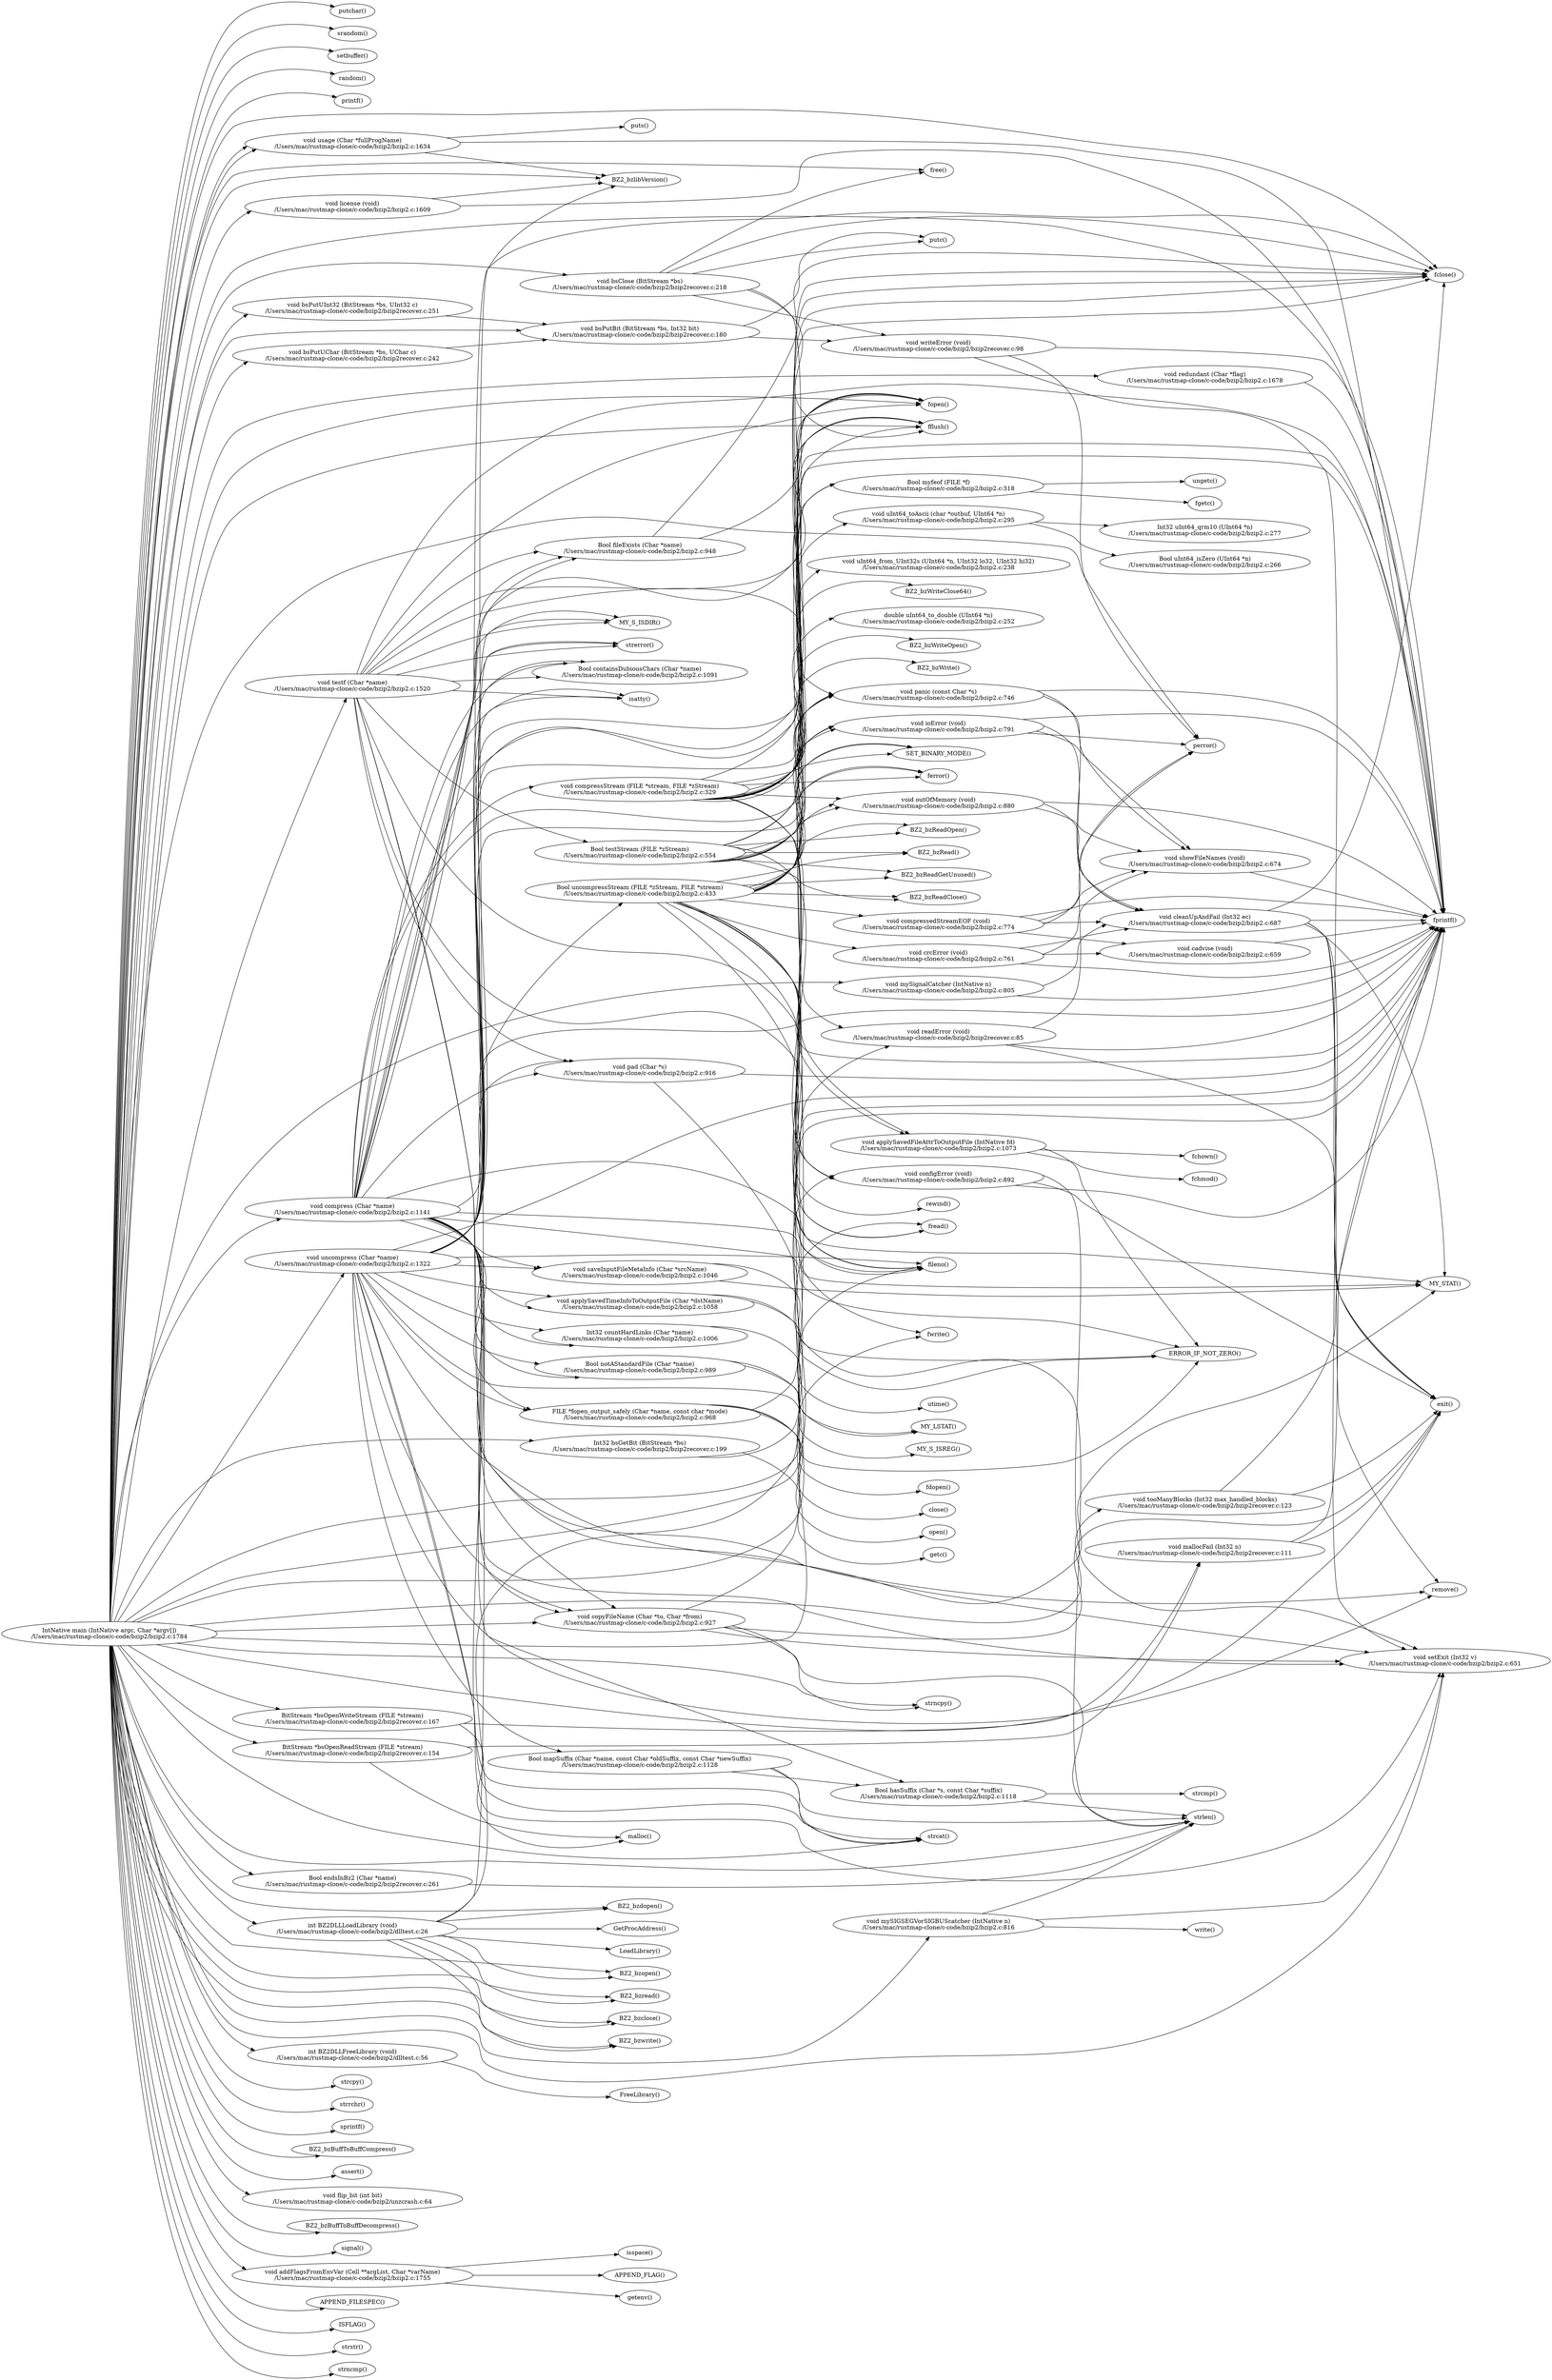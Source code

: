 digraph G {
	graph [bb="0,0,3174.2,5712",
		rankdir=LR
	];
	node [label="\N"];
	main	[height=0.80532,
		label="IntNative main (IntNative argc, Char *argv[])
/Users/mac/rustmap-clone/c-code/bzip2/bzip2.c:1784",
		pos="217.08,1793",
		width=6.03];
	putchar	[height=0.5,
		label="putchar()",
		pos="716.41,5694",
		width=1.2416];
	main -> putchar	[pos="e,677.49,5703 218.92,1822.4 228.97,2171.8 328.89,5519.3 470.16,5667 520.02,5719.1 610.41,5714.4 666.43,5705"];
	srandom	[height=0.5,
		label="srandom()",
		pos="716.41,5640",
		width=1.3696];
	main -> srandom	[pos="e,674.27,5649.6 218.94,1822.3 229.22,2168.2 330.82,5467.4 470.16,5613 519.07,5664.1 606.92,5660.5 663.13,5651.5"];
	setbuffer	[height=0.5,
		label="setbuffer()",
		pos="716.41,5586",
		width=1.3838];
	main -> setbuffer	[pos="e,673.81,5595.7 218.97,1822.4 229.53,2166.3 332.78,5415.6 470.16,5559 518.96,5609.9 606.44,5606.5 662.66,5597.6"];
	random	[height=0.5,
		label="random()",
		pos="716.41,5532",
		width=1.27];
	main -> random	[pos="e,676.6,5541.2 219.01,1822.5 229.84,2164.2 334.75,5363.8 470.16,5505 519.81,5556.8 609.45,5552.4 665.52,5543.1"];
	printf	[height=0.5,
		label="printf()",
		pos="716.41,5478",
		width=1.0426];
	main -> printf	[pos="e,681.85,5485.3 217.89,1822.3 216.07,2152.5 206.67,5166 470.16,5446 520.98,5500 614.86,5495.7 670.57,5487.2"];
	fflush	[height=0.5,
		label="fflush()",
		pos="1929.3,4693",
		width=1.071];
	main -> fflush	[pos="e,1890.5,4693.3 218.69,1822.4 224.77,2101 278.05,4268.7 470.16,4472 668.29,4681.7 1647.4,4693.5 1879.1,4693.3"];
	BZ2DLLLoadLibrary	[height=0.80532,
		label="int BZ2DLLLoadLibrary (void)
/Users/mac/rustmap-clone/c-code/bzip2/dlltest.c:26",
		pos="716.41,1079",
		width=5.8238];
	main -> BZ2DLLLoadLibrary	[pos="e,525.66,1091.4 219.34,1763.8 225.54,1658.3 261.85,1294.8 470.16,1122 483.66,1110.8 499.05,1102.1 515.38,1095.3"];
	fprintf	[height=0.5,
		label="fprintf()",
		pos="2961.9,3506",
		width=1.1279];
	main -> fprintf	[pos="e,2959.8,3524.2 218.07,1822 218.19,2132.5 226.28,4834 470.16,5078 605.98,5213.9 2010.8,5218 2196.8,5170 2451,5104.4 2560.8,5097.4 \
2713.6,4884 2877.3,4655.4 2947.1,3714.8 2959,3535.6"];
	exit	[height=0.5,
		label="exit()",
		pos="2961.9,2340",
		width=0.85775];
	main -> exit	[pos="e,2952.9,2322.4 309.32,1766.3 356.91,1753.2 416.3,1738.1 470.16,1728 848.41,1657 1829.5,1479.2 2196.8,1594 2463.5,1677.3 2519.9,\
1750.7 2713.6,1952 2826.2,2068.9 2915.9,2244.7 2948.1,2312.2"];
	BZ2_bzlibVersion	[height=0.5,
		label="BZ2_bzlibVersion()",
		pos="1312.3,5288",
		width=2.3505];
	main -> BZ2_bzlibVersion	[pos="e,1229,5291.5 217.89,1822.2 216.06,2143.2 207.15,5008.4 470.16,5261 523.01,5311.7 1009.4,5299.5 1217.5,5291.9"];
	usage	[height=0.80532,
		label="void usage (Char *fullProgName)
/Users/mac/rustmap-clone/c-code/bzip2/bzip2.c:1634",
		pos="716.41,5375",
		width=6.03];
	main -> usage	[pos="e,527.51,5360.4 218.02,1822.4 217.61,2146.8 221.2,5047.1 470.16,5323 483.24,5337.5 499.33,5348.2 516.96,5356.1"];
	main -> usage	[pos="e,505.05,5368.1 218.02,1822 217.59,2145.2 220.36,5064.2 470.16,5341 477.63,5349.3 486.09,5356.3 495.25,5362.3"];
	fopen	[height=0.5,
		label="fopen()",
		pos="1929.3,4747",
		width=1.0568];
	main -> fopen	[pos="e,1891.3,4748.6 218.68,1822.5 224.71,2106.3 278.33,4348.9 470.16,4566 660.76,4781.7 1648.7,4757.8 1879.9,4749.1"];
	perror	[height=0.5,
		label="perror()",
		pos="2473.2,3926",
		width=1.0994];
	main -> perror	[pos="e,2461.3,3943.5 217.84,1822.3 216.35,2061.9 215.61,3701.8 470.16,4108 617.35,4342.8 732.29,4362.5 998.66,4439 1266.6,4516 1347.3,\
4448.5 1625.9,4439 1657.6,4437.9 2170.2,4417.5 2196.8,4400 2226,4380.8 2215.9,4360.6 2232.8,4330 2312.5,4185.7 2415.7,4017.3 2455.5,\
3952.9"];
	BZ2_bzdopen	[height=0.5,
		label="BZ2_bzdopen()",
		pos="1312.3,1133",
		width=1.924];
	main -> BZ2_bzdopen	[pos="e,1243.3,1130.5 219.09,1763.8 224.43,1659.4 258.14,1303.3 470.16,1155 531.52,1112.1 1034.2,1123.8 1231.8,1130.2"];
	fileno	[height=0.5,
		label="fileno()",
		pos="1929.3,2677",
		width=1.071];
	main -> fileno	[pos="e,1893.3,2669.9 277.59,1821.3 327.82,1844 402.23,1875 470.16,1893 720.88,1959.3 1448.5,1865.8 1625.9,2055 1699.2,2133.2 1603.2,2446.3 \
1661.9,2536 1712.6,2613.5 1820.5,2651.2 1882.3,2667.1"];
	BZ2_bzopen	[height=0.5,
		label="BZ2_bzopen()",
		pos="1312.3,971",
		width=1.7961];
	main -> BZ2_bzopen	[pos="e,1249.7,975.9 217.49,1763.7 216.96,1649 231.82,1228 470.16,1041 473.94,1038 1034.5,993.07 1238.3,976.81"];
	BZ2_bzread	[height=0.5,
		label="BZ2_bzread()",
		pos="1312.3,917",
		width=1.7392];
	main -> BZ2_bzread	[pos="e,1249.5,916.35 222.96,1763.6 245.4,1631.9 343.09,1098.8 470.16,998 556.18,929.8 856.24,986.9 962.66,960 979.64,955.71 981.71,948.37 \
998.66,944 1078.9,923.32 1174.2,917.69 1238.3,916.52"];
	fwrite	[height=0.5,
		label="fwrite()",
		pos="1929.3,2509",
		width=1.0852];
	main -> fwrite	[pos="e,1893.2,2501.9 424.83,1784.3 805.58,1769.2 1582.9,1743.6 1625.9,1784 1673.2,1828.5 1626.6,2313.4 1661.9,2368 1712.1,2445.8 1820.2,\
2483.4 1882.2,2499.2"];
	BZ2_bzclose	[height=0.5,
		label="BZ2_bzclose()",
		pos="1312.3,863",
		width=1.8245];
	main -> BZ2_bzclose	[pos="e,1249.5,857.19 222.52,1763.5 243.56,1628 337.81,1066.4 470.16,960 555.73,891.24 861.64,964.93 962.66,922 982.37,913.63 979,898.46 \
998.66,890 1075.5,856.94 1172.6,853.82 1238,856.62"];
	fclose	[height=0.5,
		label="fclose()",
		pos="2961.9,5059",
		width=1.0852];
	main -> fclose	[pos="e,2946,5075.6 219.02,1822.3 229.93,2158.6 334.69,5278.8 470.16,5413 511.95,5454.4 939.86,5443.2 998.66,5445 1531.4,5461.1 1671.3,\
5482.5 2196.8,5393 2430.3,5353.2 2502.2,5369.9 2713.6,5263 2807.5,5215.5 2897.5,5127 2938.3,5083.9"];
	fread	[height=0.5,
		label="fread()",
		pos="1929.3,2769",
		width=0.99992];
	main -> fread	[pos="e,1893.7,2772.2 264.73,1821.6 314.11,1850.7 395.13,1895.3 470.16,1922 593.88,1966 1539.9,2069.7 1625.9,2169 1703.9,2259.1 1585.2,\
2612.8 1661.9,2704 1715.9,2768.2 1821.7,2774.8 1882.5,2772.7"];
	BZ2_bzwrite	[height=0.5,
		label="BZ2_bzwrite()",
		pos="1312.3,809",
		width=1.8245];
	main -> BZ2_bzwrite	[pos="e,1253.6,800.57 222.1,1763.6 241.77,1624.5 332.49,1034 470.16,922 555.31,852.72 866.44,936.83 962.66,884 986.04,871.17 975.35,848.94 \
998.66,836 1074.1,794.14 1175.8,793.73 1242.4,799.51"];
	BZ2DLLFreeLibrary	[height=0.80532,
		label="int BZ2DLLFreeLibrary (void)
/Users/mac/rustmap-clone/c-code/bzip2/dlltest.c:56",
		pos="716.41,775",
		width=5.8238];
	main -> BZ2DLLFreeLibrary	[pos="e,522.68,786.27 221.38,1764 238.74,1616.6 324.22,952.78 470.16,818 482.6,806.51 496.98,797.53 512.4,790.56"];
	strncpy	[height=0.5,
		label="strncpy()",
		pos="1929.3,1621",
		width=1.2274];
	main -> strncpy	[pos="e,1885.2,1619 346.32,1769.3 385.92,1762.6 429.75,1755.9 470.16,1751 981.55,1689.5 1134,1817.8 1625.9,1665 1643.6,1659.5 1644.2,1649.6 \
1661.9,1644 1732.7,1621.5 1819.2,1618.2 1874,1618.8"];
	strlen	[height=0.5,
		label="strlen()",
		pos="2473.2,1347",
		width=1.0426];
	main -> strlen	[pos="e,2441.7,1336.7 222.2,1763.6 236.65,1672.6 294.15,1394.9 470.16,1277 567.93,1211.5 881.04,1246.8 998.66,1243 1531.1,1225.9 1670.6,\
1190.9 2196.8,1274 2281.4,1287.4 2377.6,1316.1 2431,1333.2"];
	strcpy	[height=0.5,
		label="strcpy()",
		pos="716.41,710",
		width=1.0994];
	main -> strcpy	[pos="e,680,702.46 220.62,1763.7 234.72,1608.1 308.79,879.41 470.16,737 524.59,688.97 614.41,692.7 668.93,700.7"];
	bsOpenReadStream	[height=0.80532,
		label="BitStream *bsOpenReadStream (FILE *stream)
/Users/mac/rustmap-clone/c-code/bzip2/bzip2recover.c:154",
		pos="716.41,1508",
		width=6.6782];
	main -> bsOpenReadStream	[pos="e,523.96,1525.6 238.05,1763.9 276.24,1710.7 365.26,1598.6 470.16,1546 483.73,1539.2 498.19,1533.6 513.07,1528.9"];
	bsGetBit	[height=0.80532,
		label="Int32 bsGetBit (BitStream *bs)
/Users/mac/rustmap-clone/c-code/bzip2/bzip2recover.c:199",
		pos="1312.3,2240",
		width=6.6782];
	main -> bsGetBit	[pos="e,1090.2,2251.3 226.04,1822.2 248.89,1899.6 322.68,2110.2 470.16,2197 569.58,2255.5 866.02,2258.2 1078.8,2251.7"];
	tooManyBlocks	[height=0.80532,
		label="void tooManyBlocks (Int32 max_handled_blocks)
/Users/mac/rustmap-clone/c-code/bzip2/bzip2recover.c:123",
		pos="2473.2,2104",
		width=6.6782];
	main -> tooManyBlocks	[pos="e,2271.6,2088 385.31,1811.6 543.18,1828.2 786.67,1851.1 998.66,1860 1015.3,1860.7 2184,1859.3 2196.8,1870 2263.1,1925.4 2171.4,2000.2 \
2232.8,2061 2241.4,2069.5 2251,2076.6 2261.4,2082.6"];
	bsClose	[height=0.80532,
		label="void bsClose (BitStream *bs)
/Users/mac/rustmap-clone/c-code/bzip2/bzip2recover.c:218",
		pos="1312.3,5024",
		width=6.6782];
	main -> bsClose	[pos="e,1234.6,5051.8 218.05,1822.4 218.06,2131.2 225.31,4773.4 470.16,5005 676.15,5199.8 1053.3,5110.1 1223.7,5055.4"];
	bsPutBit	[height=0.80532,
		label="void bsPutBit (BitStream *bs, Int32 bit)
/Users/mac/rustmap-clone/c-code/bzip2/bzip2recover.c:180",
		pos="1312.3,4910",
		width=6.6782];
	main -> bsPutBit	[pos="e,1086.2,4920.1 218.14,1822.3 219.07,2124.6 233.87,4668.2 470.16,4891 513.39,4931.8 841.45,4928.4 1074.8,4920.5"];
	bsPutUChar	[height=0.80532,
		label="void bsPutUChar (BitStream *bs, UChar c)
/Users/mac/rustmap-clone/c-code/bzip2/bzip2recover.c:242",
		pos="716.41,4853",
		width=6.6782];
	main -> bsPutUChar	[pos="e,507.74,4838.4 218.4,1822.3 221.87,2119 257,4576.7 470.16,4810 478.34,4818.9 487.67,4826.5 497.79,4832.7"];
	bsPutUInt32	[height=0.80532,
		label="void bsPutUInt32 (BitStream *bs, UInt32 c)
/Users/mac/rustmap-clone/c-code/bzip2/bzip2recover.c:251",
		pos="716.41,4967",
		width=6.6782];
	main -> bsPutUInt32	[pos="e,507.7,4952.4 218.31,1822.4 220.89,2126 249.14,4681.3 470.16,4924 478.33,4933 487.64,4940.5 497.76,4946.8"];
	strrchr	[height=0.5,
		label="strrchr()",
		pos="716.41,656",
		width=1.1421];
	main -> strrchr	[pos="e,679.05,648.23 220.27,1763.6 232.84,1603 301.34,833.65 470.16,683 524.02,634.94 613.24,638.45 667.93,646.47"];
	sprintf	[height=0.5,
		label="sprintf()",
		pos="716.41,602",
		width=1.1421];
	main -> sprintf	[pos="e,678.99,594.15 219.94,1763.5 231.01,1598.3 293.83,787.95 470.16,629 523.78,580.67 613.08,584.27 667.85,592.37"];
	strcat	[height=0.5,
		label="strcat()",
		pos="1929.3,1301",
		width=1.0284];
	main -> strcat	[pos="e,1894.2,1295 233.27,1764.1 267.41,1701.6 356.21,1553.4 470.16,1470 672.35,1322.1 752.08,1318.3 998.66,1274 1333.8,1213.9 1747.5,\
1271.1 1883.1,1293.2"];
	endsInBz2	[height=0.80532,
		label="Bool endsInBz2 (Char *name)
/Users/mac/rustmap-clone/c-code/bzip2/bzip2recover.c:261",
		pos="716.41,1193",
		width=6.6782];
	main -> endsInBz2	[pos="e,517.88,1209.6 221.81,1763.5 235.38,1669.5 291.09,1374.9 470.16,1236 481.6,1227.1 494.23,1219.8 507.56,1213.9"];
	bsOpenWriteStream	[height=0.80532,
		label="BitStream *bsOpenWriteStream (FILE *stream)
/Users/mac/rustmap-clone/c-code/bzip2/bzip2recover.c:167",
		pos="716.41,1584",
		width=6.6782];
	main -> bsOpenWriteStream	[pos="e,568.36,1607.2 255.59,1764 302.99,1728.8 388.31,1670 470.16,1637 497.69,1625.9 527.93,1616.9 557.5,1609.8"];
	BZ2_bzBuffToBuffCompress	[height=0.5,
		label="BZ2_bzBuffToBuffCompress()",
		pos="716.41,548",
		width=3.559];
	main -> BZ2_bzBuffToBuffCompress	[pos="e,630.63,534.25 219.64,1763.6 229.25,1594 286.28,742.29 470.16,575 509.71,539.02 568.99,531.71 619.36,533.66"];
	assert	[height=0.5,
		label="assert()",
		pos="716.41,494",
		width=1.0568];
	main -> assert	[pos="e,681.48,486.48 219.36,1763.7 227.55,1590.1 278.67,696.7 470.16,521 524.24,471.39 615.77,476.09 670.41,484.62"];
	flip_bit	[height=0.80532,
		label="void flip_bit (int bit)
/Users/mac/rustmap-clone/c-code/bzip2/unzcrash.c:64",
		pos="716.41,429",
		width=6.1184];
	main -> flip_bit	[pos="e,510.97,439.72 219.22,1763.8 226.74,1586.4 275.23,655.39 470.16,467 479.39,458.08 489.79,450.73 500.96,444.69"];
	BZ2_bzBuffToBuffDecompress	[height=0.5,
		label="BZ2_bzBuffToBuffDecompress()",
		pos="716.41,364",
		width=3.8006];
	main -> BZ2_bzBuffToBuffDecompress	[pos="e,628.8,349.78 218.78,1763.8 223.78,1580.2 260.4,586.92 470.16,391 508.87,354.85 567.4,347.32 617.58,349.2"];
	configError	[height=0.80532,
		label="void configError (void)
/Users/mac/rustmap-clone/c-code/bzip2/bzip2.c:892",
		pos="1929.3,2888",
		width=5.8975];
	main -> configError	[pos="e,1717.1,2886.5 248.88,1822 293.94,1862.9 382.09,1936.9 470.16,1978 689.3,2080.2 761.45,2060.2 998.66,2107 1137,2134.3 1531,2097.7 \
1625.9,2202 1722.9,2308.7 1564.4,2743.7 1661.9,2850 1674.6,2863.8 1689.8,2874.3 1706.5,2882"];
	signal	[height=0.5,
		label="signal()",
		pos="716.41,310",
		width=1.0852];
	main -> signal	[pos="e,680.89,302.24 218.57,1763.6 222.35,1575.5 252.87,541.26 470.16,337 523.49,286.87 614.87,291.63 669.76,300.34"];
	mySIGSEGVorSIGBUScatcher	[height=0.80532,
		label="void mySIGSEGVorSIGBUScatcher (IntNative n)
/Users/mac/rustmap-clone/c-code/bzip2/bzip2.c:816",
		pos="1929.3,1090",
		width=5.8975];
	main -> mySIGSEGVorSIGBUScatcher	[pos="e,1911.4,1061 221.71,1763.8 240.02,1621.4 327.12,1001.7 470.16,884 554.92,814.24 870.11,905.02 962.66,846 990.18,828.45 970.49,798.48 \
998.66,782 1058.8,746.82 1561.6,755.04 1625.9,782 1757.9,837.41 1861.4,981.73 1905.3,1051.3"];
	copyFileName	[height=0.80532,
		label="void copyFileName (Char *to, Char *from)
/Users/mac/rustmap-clone/c-code/bzip2/bzip2.c:927",
		pos="1312.3,1822",
		width=5.8975];
	main -> copyFileName	[pos="e,1103.6,1816.5 430.48,1798.6 621.06,1803.7 899.62,1811.1 1092.2,1816.2"];
	addFlagsFromEnvVar	[height=0.80532,
		label="void addFlagsFromEnvVar (Cell **argList, Char *varName)
/Users/mac/rustmap-clone/c-code/bzip2/bzip2.c:1755",
		pos="716.41,245",
		width=6.8403];
	main -> addFlagsFromEnvVar	[pos="e,502.38,259.55 218.49,1763.6 221.8,1571.8 250.06,500.54 470.16,283 477.05,276.2 484.61,270.3 492.68,265.19"];
	APPEND_FILESPEC	[height=0.5,
		label="APPEND_FILESPEC()",
		pos="716.41,180",
		width=2.7486];
	main -> APPEND_FILESPEC	[pos="e,645.8,167.01 218.12,1763.6 219.03,1565.9 234.54,431.58 470.16,207 513.01,166.16 581.05,161.54 634.6,165.94"];
	ISFLAG	[height=0.5,
		label="ISFLAG()",
		pos="716.41,126",
		width=1.3696];
	main -> ISFLAG	[pos="e,673.55,116.82 217.95,1763.6 217.73,1562.1 226.92,386.03 470.16,153 520.7,104.59 606.62,106.97 662.18,115.03"];
	strstr	[height=0.5,
		label="strstr()",
		pos="716.41,72",
		width=0.9857];
	main -> strstr	[pos="e,683.73,64.639 217.8,1763.6 216.46,1558.4 219.27,340.52 470.16,99 523.9,47.275 617.99,53.421 672.68,62.644"];
	license	[height=0.80532,
		label="void license (void)
/Users/mac/rustmap-clone/c-code/bzip2/bzip2.c:1609",
		pos="716.41,5223",
		width=6.03];
	main -> license	[pos="e,514.8,5212 218.12,1822.3 218.78,2138.8 231.36,4916.2 470.16,5180 480.16,5191 491.91,5199.9 504.77,5206.9"];
	redundant	[height=0.80532,
		label="void redundant (Char *flag)
/Users/mac/rustmap-clone/c-code/bzip2/bzip2.c:1678",
		pos="2473.2,4812",
		width=6.03];
	main -> redundant	[pos="e,2256.1,4811.6 218.55,1822.1 223.41,2109.7 268.85,4435.1 470.16,4657 587.37,4786.2 1745.2,4808.1 2244.7,4811.5"];
	strncmp	[height=0.5,
		label="strncmp()",
		pos="716.41,18",
		width=1.3127];
	main -> strncmp	[pos="e,674.87,8.9891 217.65,1763.7 215.24,1555 211.59,295.04 470.16,45 520.9,-4.0655 607.93,-1.1534 663.51,7.1518"];
	mySignalCatcher	[height=0.80532,
		label="void mySignalCatcher (IntNative n)
/Users/mac/rustmap-clone/c-code/bzip2/bzip2.c:805",
		pos="1929.3,3344",
		width=5.8975];
	main -> mySignalCatcher	[pos="e,1729.7,3354.2 218.11,1822.2 219.58,1953.2 239.91,2495.1 470.16,2848 631.29,3094.9 724.35,3140.9 998.66,3249 1232.9,3341.3 1524.7,\
3356.6 1718.2,3354.4"];
	compress	[height=0.80532,
		label="void compress (Char *name)
/Users/mac/rustmap-clone/c-code/bzip2/bzip2.c:1141",
		pos="716.41,2810",
		width=6.03];
	main -> compress	[pos="e,564.65,2788.9 222.06,1822.1 242.23,1965.6 337.38,2596 470.16,2734 492.93,2757.7 522.9,2774 554.05,2785.3"];
	uncompress	[height=0.80532,
		label="void uncompress (Char *name)
/Users/mac/rustmap-clone/c-code/bzip2/bzip2.c:1322",
		pos="716.41,2696",
		width=6.03];
	main -> uncompress	[pos="e,699.26,2666.7 234.21,1822.3 307.59,1955.5 610.09,2504.8 693.84,2656.8"];
	setExit	[height=0.80532,
		label="void setExit (Int32 v)
/Users/mac/rustmap-clone/c-code/bzip2/bzip2.c:651",
		pos="2961.9,1724",
		width=5.8975];
	main -> setExit	[pos="e,2959.4,1694.5 221.37,1763.5 238.37,1617 321.25,968.6 470.16,846 554.85,776.28 868.86,869.86 962.66,813 988.93,797.08 971.88,769.04 \
998.66,754 1120.2,685.78 1487.7,735.6 1625.9,754 2122.4,820.13 2344.5,710.42 2713.6,1049 2906.6,1226 2949.4,1566.2 2958.5,1683.3"];
	testf	[height=0.80532,
		label="void testf (Char *name)
/Users/mac/rustmap-clone/c-code/bzip2/bzip2.c:1520",
		pos="716.41,4070",
		width=6.03];
	main -> testf	[pos="e,703.92,4040.7 221.19,1822.3 238.09,1978.4 323.67,2727.8 470.16,3325 537.59,3599.9 657.21,3919.5 699.81,4030"];
	free	[height=0.5,
		label="free()",
		pos="1929.3,5311",
		width=0.87197];
	main -> free	[pos="e,1897.7,5311.8 217.88,1822.4 215.93,2146.3 206.03,5036.8 470.16,5293 522.29,5343.6 1653,5317.9 1886.4,5312.1"];
	BZ2DLLLoadLibrary -> fprintf	[pos="e,2956.9,3488 876.34,1098 909.63,1109.4 941.12,1127.3 962.66,1155 1058.9,1278.9 915.16,1727.2 998.66,1860 1167.7,2128.8 1457.9,1932.6 \
1625.9,2202 1674.8,2280.4 1596.6,2967.5 1661.9,3033 1744.5,3115.9 2613.6,3021.4 2713.6,3082 2865.5,3174 2933.9,3397 2954.2,3476.9"];
	BZ2DLLLoadLibrary -> BZ2_bzlibVersion	[pos="e,1268.8,5272.2 878.13,1097.7 911.03,1109.2 941.91,1127.1 962.66,1155 1027.5,1242.1 948.83,4965.6 998.66,5062 1053.7,5168.5 1184.5,\
5236.5 1258.3,5267.8"];
	BZ2DLLLoadLibrary -> BZ2_bzdopen	[pos="e,1245.7,1127.5 889.18,1095.8 925.33,1099.2 963.25,1102.8 998.66,1106 1079.1,1113.3 1171.3,1121.2 1234.6,1126.6"];
	BZ2DLLLoadLibrary -> BZ2_bzopen	[pos="e,1252.1,964.06 891.61,1062.8 916.33,1056.4 940.77,1047.8 962.66,1036 983.16,1025 977.71,1008.1 998.66,998 1075.4,960.99 1175.1,\
959.13 1241,963.28"];
	BZ2DLLLoadLibrary -> BZ2_bzread	[pos="e,1257,908.23 841.15,1055.3 882.67,1043.1 927.35,1024.9 962.66,998 985.61,980.52 973.84,958.69 998.66,944 1074.3,899.21 1178.9,900.17 \
1245.8,906.99"];
	BZ2DLLLoadLibrary -> BZ2_bzclose	[pos="e,1256.9,852.87 804.89,1052.3 855.86,1033.1 918.57,1003.1 962.66,960 987.69,935.55 969.61,909.49 998.66,890 1072,840.8 1177.8,843.08 \
1245.6,851.38"];
	BZ2DLLLoadLibrary -> BZ2_bzwrite	[pos="e,1258.6,798.25 782.29,1051.1 836.79,1024.7 913.47,980.54 962.66,922 989.32,890.28 965.19,860.42 998.66,836 1071,783.24 1179.3,787.09 \
1247.6,796.62"];
	LoadLibrary	[height=0.5,
		label="LoadLibrary()",
		pos="1312.3,1025",
		width=1.7676];
	BZ2DLLLoadLibrary -> LoadLibrary	[pos="e,1250.7,1030.1 889.18,1062.2 925.33,1058.8 963.25,1055.2 998.66,1052 1081.1,1044.5 1175.9,1036.4 1239.3,1031"];
	GetProcAddress	[height=0.5,
		label="GetProcAddress()",
		pos="1312.3,1079",
		width=2.1515];
	BZ2DLLLoadLibrary -> GetProcAddress	[pos="e,1234.6,1079 926.37,1079 1028.3,1079 1145.3,1079 1223.4,1079"];
	usage -> fprintf	[pos="e,2958.7,3524.3 931.55,5379.4 1311.9,5386.4 2076.9,5397 2196.8,5371 2443.2,5317.5 2561.4,5338 2713.6,5137 2764.4,5069.9 2930.4,3750.9 \
2957.3,3535.6"];
	usage -> BZ2_bzlibVersion	[pos="e,1241.5,5298.2 864.59,5353.4 980.12,5336.5 1136.6,5313.6 1230.4,5299.8"];
	puts	[height=0.5,
		label="puts()",
		pos="1312.3,5418",
		width=0.9004];
	usage -> puts	[pos="e,1279.8,5415.7 908.17,5388.8 1036,5398.1 1194,5409.5 1268.5,5414.9"];
	FreeLibrary	[height=0.5,
		label="FreeLibrary()",
		pos="1312.3,679",
		width=1.6965];
	BZ2DLLFreeLibrary -> FreeLibrary	[pos="e,1251.6,676.09 890.74,758.65 915.4,753.32 940.04,746.29 962.66,737 980.92,729.5 980.22,718.02 998.66,711 1077.5,680.97 1175.3,675.55 \
1240.2,675.96"];
	malloc	[height=0.5,
		label="malloc()",
		pos="1312.3,1301",
		width=1.1847];
	bsOpenReadStream -> malloc	[pos="e,1269.3,1299.4 752,1479.1 802.56,1438.6 901.25,1366.3 998.66,1333 1086,1303.1 1194.5,1298.8 1258,1299.2"];
	mallocFail	[height=0.80532,
		label="void mallocFail (Int32 n)
/Users/mac/rustmap-clone/c-code/bzip2/bzip2recover.c:111",
		pos="2473.2,1990",
		width=6.6782];
	bsOpenReadStream -> mallocFail	[pos="e,2464.2,1960.6 947.26,1516.3 964.65,1516.9 981.94,1517.5 998.66,1518 1065.2,1520.2 2139,1520 2196.8,1553 2352.9,1642.1 2433.4,1859.6 \
2461,1949.8"];
	getc	[height=0.5,
		label="getc()",
		pos="1929.3,1979",
		width=0.9004];
	bsGetBit -> getc	[pos="e,1898.9,1972.1 1509.3,2223.1 1552.5,2210.9 1594.6,2191 1625.9,2159 1674.7,2109.1 1609.4,2052.1 1661.9,2006 1724.5,1951 1830,1959.8 \
1887.6,1970"];
	readError	[height=0.80532,
		label="void readError (void)
/Users/mac/rustmap-clone/c-code/bzip2/bzip2recover.c:85",
		pos="1929.3,3230",
		width=6.5456];
	bsGetBit -> readError	[pos="e,1839.3,3202.8 1523.3,2225.8 1562.2,2233.3 1598.9,2248.9 1625.9,2278 1686,2342.8 1616.3,2997.2 1661.9,3073 1698.8,3134.3 1769.4,\
3174.3 1828.7,3198.6"];
	tooManyBlocks -> fprintf	[pos="e,2955.8,3487.9 2502.6,2133.1 2554,2187.5 2661.7,2310.6 2713.6,2436 2751.9,2528.3 2729.5,2560.1 2749.6,2658 2816.2,2982.1 2922.7,\
3369.4 2952.8,3477"];
	tooManyBlocks -> exit	[pos="e,2946.2,2324.1 2646.3,2124.5 2669.5,2130.2 2692.5,2137.6 2713.6,2147 2807.6,2189 2897.7,2274.2 2938.3,2315.9"];
	bsClose -> fflush	[pos="e,1894.5,4684.8 1520.5,5009.3 1560.2,4997.4 1598,4978.3 1625.9,4948 1695.4,4872.6 1587.3,4790.5 1661.9,4720 1721.1,4664 1824.2,4672 \
1883.3,4682.7"];
	bsClose -> fclose	[pos="e,2928.4,5068.5 1363.8,5052.7 1429.8,5088.5 1550.3,5147.6 1661.9,5170 2147.8,5267.6 2752.9,5117 2917.8,5071.4"];
	bsClose -> free	[pos="e,1898.6,5306.2 1351.1,5053 1413,5099 1540.9,5188.9 1661.9,5241 1738.4,5274 1834.2,5294.5 1887.6,5304.2"];
	bsClose -> readError	[pos="e,1746.7,3248.6 1527.7,5010.8 1565.7,4998.7 1600.9,4979 1625.9,4948 1683,4876.9 1606.1,3378.2 1661.9,3306 1680.8,3281.4 1707.2,3264.4 \
1736,3252.7"];
	putc	[height=0.5,
		label="putc()",
		pos="1929.3,5143",
		width=0.91462];
	bsClose -> putc	[pos="e,1896.6,5140.5 1408,5051.1 1477.7,5070.1 1575.1,5095 1661.9,5111 1740,5125.4 1832.4,5134.8 1885.3,5139.5"];
	writeError	[height=0.80532,
		label="void writeError (void)
/Users/mac/rustmap-clone/c-code/bzip2/bzip2recover.c:98",
		pos="1929.3,4888",
		width=6.5456];
	bsClose -> writeError	[pos="e,1812.7,4913.6 1429.7,4998.3 1535.8,4974.8 1692.3,4940.2 1801.6,4916"];
	bsPutBit -> putc	[pos="e,1898.2,5149.1 1513.3,4926.1 1554.7,4937.7 1595,4956.4 1625.9,4986 1667.6,5026 1617.8,5073.5 1661.9,5111 1725.1,5164.8 1829.4,5159.2 \
1887,5150.8"];
	bsPutBit -> writeError	[pos="e,1702.3,4896.1 1543.2,4901.8 1591.4,4900.1 1642.4,4898.2 1691,4896.5"];
	bsPutUChar -> bsPutBit	[pos="e,1122.5,4891.9 906.13,4871.1 971.46,4877.4 1044.9,4884.4 1111.1,4890.8"];
	bsPutUInt32 -> bsPutBit	[pos="e,1122.5,4928.1 906.13,4948.9 971.46,4942.6 1044.9,4935.6 1111.1,4929.2"];
	endsInBz2 -> strlen	[pos="e,2449.4,1332.8 949.85,1185.8 1305.3,1176.7 1967.1,1168.3 2196.8,1222 2289.8,1243.8 2389.8,1297.7 2439.8,1327.1"];
	bsOpenWriteStream -> malloc	[pos="e,1274.5,1292.1 929.01,1570.2 941.3,1563.8 952.69,1555.8 962.66,1546 1031,1478.6 928.59,1398.6 998.66,1333 1070.1,1266.1 1194.9,\
1277.2 1263.2,1289.9"];
	bsOpenWriteStream -> mallocFail	[pos="e,2462.6,1960.6 943.24,1574.2 1330.2,1559.1 2089.1,1537.3 2196.8,1594 2343.4,1671.2 2427.9,1865.6 2458.7,1950"];
	configError -> fprintf	[pos="e,2960.8,3487.7 2087.1,2868.2 2133.9,2863.2 2185.3,2858.5 2232.8,2856 2446.2,2844.7 2537.7,2734.7 2713.6,2856 2929.7,3005 2957.1,\
3369.7 2960.5,3476.3"];
	configError -> exit	[pos="e,2940.1,2353.2 2115.6,2873.9 2143.4,2868.3 2171.3,2860.5 2196.8,2850 2215.3,2842.3 2216.5,2834.5 2232.8,2823 2498.5,2635.5 2829.8,\
2423.3 2930.5,2359.3"];
	configError -> setExit	[pos="e,2904.6,1752.2 2141.8,2886.7 2162.6,2878.6 2181.6,2866.8 2196.8,2850 2263.7,2775.9 2169.7,2029.4 2232.8,1952 2371.9,1781.4 2505.3,\
1904.1 2713.6,1833 2776.4,1811.6 2845.3,1780.5 2894.4,1757.1"];
	mySIGSEGVorSIGBUScatcher -> strlen	[pos="e,2450.5,1332.2 2019.7,1116.7 2072.2,1133.6 2139.5,1157.2 2196.8,1184 2289.5,1227.3 2391.4,1292.7 2441.3,1326"];
	mySIGSEGVorSIGBUScatcher -> setExit	[pos="e,2958.6,1694.7 2131.1,1099.2 2355.3,1110.2 2690.1,1129.3 2713.6,1146 2897.9,1277.2 2945.9,1574.8 2957.5,1683.4"];
	write	[height=0.5,
		label="write()",
		pos="2473.2,1076",
		width=0.99992];
	mySIGSEGVorSIGBUScatcher -> write	[pos="e,2436.8,1076.9 2138.3,1084.6 2243.4,1081.9 2361.8,1078.9 2425.6,1077.2"];
	copyFileName -> fprintf	[pos="e,2957.8,3488 1397.3,1848.9 1471.7,1877.6 1576.1,1931.1 1625.9,2017 1680.7,2111.8 1584.6,2924.4 1661.9,3002 1744.4,3084.9 2614.5,\
2982.9 2713.6,3045 2875.4,3146.3 2938.2,3392 2955.5,3476.7"];
	copyFileName -> exit	[pos="e,2951.7,2322.8 1491.6,1806.2 1734.2,1786.5 2144.6,1760.5 2196.8,1805 2273.2,1870.1 2159,1959.9 2232.8,2028 2311.6,2100.7 2617.5,\
2018.6 2713.6,2066 2827.5,2122.1 2913.3,2255.5 2946.2,2313"];
	copyFileName -> strncpy	[pos="e,1888,1614.2 1489.6,1805.8 1538.2,1794 1588,1774.1 1625.9,1741 1657.7,1713.2 1628.3,1678.6 1661.9,1653 1723.9,1605.8 1818.7,1606.6 \
1876.9,1612.9"];
	copyFileName -> strlen	[pos="e,2438.6,1339.8 1472.9,1802.7 1525,1790.9 1580.9,1771.8 1625.9,1741 1648.5,1725.5 1638,1704.5 1661.9,1691 1765.7,1632.4 2110.3,1730.1 \
2196.8,1648 2284.9,1564.3 2146.6,1462.6 2232.8,1377 2283.6,1326.5 2373.3,1330.1 2427.3,1338"];
	copyFileName -> setExit	[pos="e,2749.5,1723 1438.6,1798.4 1504.8,1786.9 1587.5,1774.1 1661.9,1767 2038.4,1731.2 2478.9,1723.8 2738,1723"];
	getenv	[height=0.5,
		label="getenv()",
		pos="1312.3,191",
		width=1.1563];
	addFlagsFromEnvVar -> getenv	[pos="e,1271.3,194.33 908.01,226.45 938.33,223.58 969.35,220.67 998.66,218 1090.7,209.61 1197.9,200.49 1259.9,195.29"];
	isspace	[height=0.5,
		label="isspace()",
		pos="1312.3,299",
		width=1.2132];
	addFlagsFromEnvVar -> isspace	[pos="e,1269,295.48 908.01,263.55 938.33,266.42 969.35,269.33 998.66,272 1089.7,280.3 1195.7,289.32 1257.9,294.55"];
	APPEND_FLAG	[height=0.5,
		label="APPEND_FLAG()",
		pos="1312.3,245",
		width=2.2652];
	addFlagsFromEnvVar -> APPEND_FLAG	[pos="e,1230.4,245 962.81,245 1053.4,245 1150.6,245 1219.2,245"];
	license -> fprintf	[pos="e,2959.5,3524 933.06,5220.4 1183.5,5219.2 1569.7,5223.6 1625.9,5261 1657.3,5281.9 1630,5317.7 1661.9,5338 1762.2,5401.8 2084.7,5377.6 \
2196.8,5338 2475.1,5239.7 2563.8,5175.3 2713.6,4921 2860.2,4672.2 2944,3715.8 2958.6,3535.4"];
	license -> BZ2_bzlibVersion	[pos="e,1234.8,5280.5 879.48,5242.4 918.49,5247 960.06,5251.8 998.66,5256 1074.5,5264.3 1160.7,5273.1 1223.4,5279.4"];
	redundant -> fprintf	[pos="e,2960.1,3524.1 2668.2,4798.9 2685,4791.6 2700.5,4781.9 2713.6,4769 2897.2,4588.3 2950.7,3708.3 2959.5,3535.5"];
	mySignalCatcher -> fprintf	[pos="e,2941.3,3490.2 2095,3325.5 2256,3312.7 2506.3,3307.1 2713.6,3365 2800.1,3389.2 2888.4,3450 2932.4,3483.4"];
	cleanUpAndFail	[height=0.80532,
		label="void cleanUpAndFail (Int32 ec)
/Users/mac/rustmap-clone/c-code/bzip2/bzip2.c:687",
		pos="2473.2,3506",
		width=5.8975];
	mySignalCatcher -> cleanUpAndFail	[pos="e,2279.7,3493.8 2136,3351 2157.9,3358.1 2178.8,3368.1 2196.8,3382 2229.6,3407.3 2200.2,3442.4 2232.8,3468 2243.9,3476.7 2256.2,3483.8 \
2269.2,3489.5"];
	compress -> fflush	[pos="e,1894.6,4701 720.82,2839.3 739.69,2996.6 836.63,3740.4 998.66,3892 1205.9,4085.8 1438.9,3797.6 1625.9,4011 1721.2,4119.8 1562.9,\
4555.5 1661.9,4661 1718.2,4721 1823.6,4713.5 1883.6,4703"];
	compress -> fprintf	[pos="e,2946.3,3488.9 926.19,2817.8 939.66,2824.5 952.05,2833 962.66,2844 1015.4,2898.4 945.07,3129.5 998.66,3183 1097.8,3282.1 1491.8,\
3208.2 1625.9,3249 1643.2,3254.3 1644.4,3263.3 1661.9,3268 2113.5,3390.2 2274.6,3151.4 2713.6,3313 2810.2,3348.6 2899,3436.8 2938.8,\
3480.6"];
	compress -> fopen	[pos="e,1895,4755.4 723.66,2839.2 752.51,2974.6 875.11,3554.2 962.66,4032 971.47,4080.1 964.37,4214.2 998.66,4249 1197.5,4450.9 1433.6,\
4154.9 1625.9,4363 1680,4421.6 1605.5,4663.6 1661.9,4720 1719.8,4778 1824.3,4768.9 1883.7,4757.6"];
	compress -> fileno	[pos="e,1893,2670.6 798.02,2837.2 968.38,2889.4 1370.3,2983.1 1625.9,2805 1663.2,2778.9 1626,2737.1 1661.9,2709 1724.9,2659.5 1823.7,2662.1 \
1881.6,2669.1"];
	compress -> fclose	[pos="e,2937.4,5073.2 725.07,2839 760.16,2973.5 906.2,3549.5 962.66,4032 969.32,4088.9 961.76,5018.2 998.66,5062 1171.4,5266.9 1928.9,\
5207.5 2196.8,5200 2426.8,5193.6 2490.2,5225.8 2713.6,5171 2794.5,5151.2 2881.5,5105.4 2927.7,5078.9"];
	compress -> strcat	[pos="e,1893.4,1295.9 879.33,2790.5 911.66,2779 941.98,2761.3 962.66,2734 1049.5,2619.6 899.2,1545.6 998.66,1442 1095.4,1341.2 1508,1474 \
1625.9,1399 1653.7,1381.3 1634.5,1352.5 1661.9,1334 1728.2,1289.2 1825.4,1289.6 1882.2,1294.8"];
	compress -> copyFileName	[pos="e,1161.6,1842.7 878.35,2790.4 910.93,2779 941.61,2761.2 962.66,2734 1016.6,2664.2 946.97,2012.5 998.66,1941 1034.4,1891.6 1093.4,\
1862.7 1150.6,1845.8"];
	compress -> setExit	[pos="e,2750.5,1720.9 878.32,2790.4 910.9,2778.9 941.59,2761.2 962.66,2734 1014.7,2666.7 942.37,2032.8 998.66,1969 1185.8,1756.8 1356.1,\
1945.4 1625.9,1860 1642.7,1854.7 1644.8,1847.7 1661.9,1843 2030.5,1742.5 2477.4,1722.8 2739.4,1721"];
	MY_STAT	[height=0.5,
		label="MY_STAT()",
		pos="2961.9,2631",
		width=1.6397];
	compress -> MY_STAT	[pos="e,2902.6,2630 925.24,2801.7 1184.7,2790.6 1598.3,2769.8 1625.9,2749 1663.3,2720.9 1623.7,2677.1 1661.9,2650 1712.2,2614.2 2629.1,\
2625.8 2891.4,2629.8"];
	remove	[height=0.5,
		label="remove()",
		pos="2961.9,1895",
		width=1.2558];
	compress -> remove	[pos="e,2917.4,1890.8 877.6,2790.2 910.31,2778.8 941.24,2761.1 962.66,2734 1036.1,2641 927.77,2296.9 998.66,2202 1176.6,1963.7 1351.8,\
2084.4 1625.9,1969 1642.2,1962.1 1644.7,1956.2 1661.9,1952 2131.5,1835.8 2725.2,1874.2 2906.1,1889.8"];
	panic	[height=0.80532,
		label="void panic (const Char *s)
/Users/mac/rustmap-clone/c-code/bzip2/bzip2.c:746",
		pos="1929.3,4048",
		width=5.8975];
	compress -> panic	[pos="e,1718.1,4044.7 721.81,2839.5 744.07,2984.6 849.26,3621 998.66,3740 1107.9,3827.1 1522.8,3688.7 1625.9,3783 1701.2,3852 1589.1,3938.3 \
1661.9,4010 1675.1,4023 1690.7,4032.9 1707.5,4040.4"];
	containsDubiousChars	[height=0.80532,
		label="Bool containsDubiousChars (Char *name)
/Users/mac/rustmap-clone/c-code/bzip2/bzip2.c:1091",
		pos="1312.3,4103",
		width=6.03];
	compress -> containsDubiousChars	[pos="e,1113.1,4114.8 719.53,2839.5 732.56,3012.2 807.77,3892.2 998.66,4065 1027.3,4090.9 1063.8,4105.4 1101.8,4112.8"];
	fileExists	[height=0.80532,
		label="Bool fileExists (Char *name)
/Users/mac/rustmap-clone/c-code/bzip2/bzip2.c:948",
		pos="1312.3,4401",
		width=5.8975];
	compress -> fileExists	[pos="e,1167.6,4379.5 723.89,2839.2 753.77,2974.4 880.22,3553.3 962.66,4032 972.19,4087.3 963.59,4238.2 998.66,4282 1037.6,4330.7 1098.8,\
4359.4 1156.8,4376.4"];
	strerror	[height=0.5,
		label="strerror()",
		pos="1312.3,4168",
		width=1.2274];
	compress -> strerror	[pos="e,1274.1,4177.4 723.13,2839.4 760.82,3033.2 972.89,4118.2 998.66,4141 1071.6,4205.5 1195,4193.1 1262.9,4179.8"];
	hasSuffix	[height=0.80532,
		label="Bool hasSuffix (Char *s, const Char *suffix)
/Users/mac/rustmap-clone/c-code/bzip2/bzip2.c:1118",
		pos="1929.3,1404",
		width=6.03];
	compress -> hasSuffix	[pos="e,1854.7,1431.6 878.82,2790.4 911.27,2779 941.78,2761.2 962.66,2734 1026.9,2650.2 938.12,1870.6 998.66,1784 1024.6,1746.9 1619.8,\
1520.1 1844,1435.6"];
	MY_S_ISDIR	[height=0.5,
		label="MY_S_ISDIR()",
		pos="1312.3,4222",
		width=1.9667];
	compress -> MY_S_ISDIR	[pos="e,1259.7,4234.4 723.27,2839.4 763.02,3039.3 991.98,4189 998.66,4195 1066.4,4255.4 1178.5,4248.6 1248.5,4236.5"];
	notAStandardFile	[height=0.80532,
		label="Bool notAStandardFile (Char *name)
/Users/mac/rustmap-clone/c-code/bzip2/bzip2.c:989",
		pos="1312.3,2430",
		width=5.8975];
	compress -> notAStandardFile	[pos="e,1138.5,2413 874.38,2789.8 907.85,2778.4 939.91,2760.9 962.66,2734 1039.7,2642.9 913.74,2551.8 998.66,2468 1032.6,2434.5 1079.7,\
2419.4 1127.1,2414.1"];
	countHardLinks	[height=0.80532,
		label="Int32 countHardLinks (Char *name)
/Users/mac/rustmap-clone/c-code/bzip2/bzip2.c:1006",
		pos="1312.3,2506",
		width=6.03];
	compress -> countHardLinks	[pos="e,1119.3,2492.4 871.79,2789.5 905.85,2778.1 938.84,2760.7 962.66,2734 1019.9,2669.9 935.91,2602.7 998.66,2544 1028.6,2516 1067.7,\
2501.2 1108.1,2494.1"];
	saveInputFileMetaInfo	[height=0.80532,
		label="void saveInputFileMetaInfo (Char *srcName)
/Users/mac/rustmap-clone/c-code/bzip2/bzip2.c:1046",
		pos="1312.3,2658",
		width=6.03];
	compress -> saveInputFileMetaInfo	[pos="e,1107.7,2667.9 833.77,2785.2 876.06,2773.4 923.14,2756.7 962.66,2734 981.49,2723.2 979.02,2710.2 998.66,2701 1029.1,2686.7 1062.9,\
2676.8 1096.7,2670"];
	isatty	[height=0.5,
		label="isatty()",
		pos="1312.3,4038",
		width=1.0284];
	compress -> isatty	[pos="e,1278.6,4045.7 719.8,2839.2 734.12,3006.8 814.3,3844 998.66,4006 1073.6,4071.9 1201.1,4059.9 1267.7,4047.8"];
	fopen_output_safely	[height=0.80532,
		label="FILE *fopen_output_safely (Char *name, const char *mode)
/Users/mac/rustmap-clone/c-code/bzip2/bzip2.c:968",
		pos="1312.3,2316",
		width=6.8697];
	compress -> fopen_output_safely	[pos="e,1098.8,2330.8 875.91,2789.9 909.01,2778.5 940.53,2761 962.66,2734 1059.7,2615.9 898.05,2507 998.66,2392 1022.4,2364.9 1054.1,2346.6 \
1088.1,2334.4"];
	pad	[height=0.80532,
		label="void pad (Char *s)
/Users/mac/rustmap-clone/c-code/bzip2/bzip2.c:916",
		pos="1312.3,3145",
		width=5.8975];
	compress -> pad	[pos="e,1107.7,3137 735.65,2839.4 775.14,2900.1 875.07,3039.2 998.66,3102 1028.8,3117.3 1062.7,3127.8 1096.6,3134.8"];
	compressStream	[height=0.80532,
		label="void compressStream (FILE *stream, FILE *zStream)
/Users/mac/rustmap-clone/c-code/bzip2/bzip2.c:329",
		pos="1312.3,3821",
		width=6.1774];
	compress -> compressStream	[pos="e,1089.9,3822.8 721.64,2839.5 743.47,2987.5 848.34,3648.2 998.66,3778 1021.7,3797.9 1049.6,3811.2 1079,3819.8"];
	applySavedTimeInfoToOutputFile	[height=0.80532,
		label="void applySavedTimeInfoToOutputFile (Char *dstName)
/Users/mac/rustmap-clone/c-code/bzip2/bzip2.c:1058",
		pos="1312.3,2582",
		width=6.4867];
	compress -> applySavedTimeInfoToOutputFile	[pos="e,1078.9,2579.9 865.78,2788.6 901.22,2777.4 936.35,2760.2 962.66,2734 1000.3,2696.5 957.78,2653.9 998.66,2620 1019,2603.1 1042.8,\
2591.3 1068,2583.1"];
	ERROR_IF_NOT_ZERO	[height=0.5,
		label="ERROR_IF_NOT_ZERO()",
		pos="2473.2,2463",
		width=3.1325];
	compress -> ERROR_IF_NOT_ZERO	[pos="e,2418.3,2479.2 880.02,2790.6 1139.3,2759.5 1618.4,2701.5 1625.9,2696 1657,2673.1 1631.1,2640.3 1661.9,2617 1853.8,2472.1 1961.4,\
2584.9 2196.8,2536 2269.7,2520.9 2352,2498.3 2407.5,2482.3"];
	uncompress -> fflush	[pos="e,1894.5,4701 878.91,2715.5 911.36,2727 941.85,2744.7 962.66,2772 1036,2868.1 914.05,3772.7 998.66,3859 1047.5,3908.8 1576.7,3842.5 \
1625.9,3892 1686.2,3952.7 1603.6,4598.4 1661.9,4661 1717.9,4721.3 1823.4,4713.6 1883.5,4703.1"];
	uncompress -> fprintf	[pos="e,2955.8,3488.1 811.07,2722.5 857.12,2736.1 913.21,2753.8 962.66,2772 1280.1,2889.1 1332.3,2996.7 1661.9,3073 1775.9,3099.4 2612.2,\
3065.6 2713.6,3124 2854.7,3205.2 2928.8,3403 2952.5,3477.2"];
	uncompress -> fopen	[pos="e,1895.6,4755.5 878.93,2715.5 911.38,2726.9 941.86,2744.7 962.66,2772 1037.9,2870.8 915.76,3796.6 998.66,3889 1186.6,4098.6 1436.2,\
3769.9 1625.9,3978 1681.5,4039 1605.1,4660.1 1661.9,4720 1718.7,4779.9 1824.9,4769.7 1884.6,4757.8"];
	uncompress -> fileno	[pos="e,1891.1,2680.1 931.77,2699.8 1115.9,2702.1 1388.4,2703.5 1625.9,2696 1715.6,2693.2 1820.1,2685.7 1879.8,2681"];
	uncompress -> fclose	[pos="e,2922.5,5059.6 878.96,2715.4 911.41,2726.9 941.88,2744.7 962.66,2772 1041.8,2875.9 909.64,3851.4 998.66,3947 1094.1,4049.5 1530.1,\
3908.7 1625.9,4011 1703.3,4093.7 1581.4,4950.3 1661.9,5030 1707,5074.7 2678.1,5063.2 2911,5059.8"];
	uncompress -> strcat	[pos="e,1892,1299.7 724.76,2666.7 755.99,2541.4 879.9,2038.9 962.66,1622 972.01,1574.9 963.21,1441.4 998.66,1409 1101.9,1314.8 1495,1410.2 \
1625.9,1361 1644.6,1354 1643.3,1341.5 1661.9,1334 1734.2,1304.8 1825.7,1299.7 1880.5,1299.6"];
	uncompress -> copyFileName	[pos="e,1181.9,1845.2 719.81,2666.9 730.45,2556.4 782.83,2158.4 998.66,1941 1044.9,1894.4 1111.2,1865.8 1170.8,1848.3"];
	uncompress -> setExit	[pos="e,2953,1694.6 725.09,2666.7 757.66,2541.7 886.24,2040.1 962.66,1622 973.19,1564.4 955.55,1400.6 998.66,1361 1050,1313.8 1565.2,1362.5 \
1625.9,1328 1650.9,1313.7 1636.4,1287.6 1661.9,1274 1868.1,1163.6 2514.8,1196.7 2713.6,1320 2851.6,1405.6 2923.8,1599.4 2949.7,1683.7"];
	uncompress -> MY_STAT	[pos="e,2941,2614 726.22,2666.6 752.98,2582.2 841.26,2336.4 998.66,2202 1238.2,1997.4 1352,2008.5 1661.9,1952 1895.8,1909.4 2013.7,1800.3 \
2196.8,1952 2263,2006.8 2183.9,2071.3 2232.8,2142 2375.2,2348.1 2508.1,2292.9 2713.6,2436 2795.9,2493.3 2887.2,2568.6 2932.4,2606.7"];
	uncompress -> remove	[pos="e,2934.6,1880.4 717.07,2666.9 717.26,2541.6 735.07,2042.3 998.66,1784 1191.2,1595.3 1931.9,1543.7 2196.8,1594 2491.3,1649.9 2817.5,\
1817 2924.7,1875"];
	uncompress -> panic	[pos="e,1717.7,4045.1 878.81,2715.6 911.26,2727 941.77,2744.8 962.66,2772 1025.9,2854.5 925.67,3633 998.66,3707 1047.7,3756.7 1574.6,3692.7 \
1625.9,3740 1714.8,3822.1 1576.7,3924 1661.9,4010 1674.9,4023.2 1690.4,4033.2 1707.1,4040.7"];
	uncompress -> containsDubiousChars	[pos="e,1154,4123.2 879.33,2715.5 911.66,2727 941.98,2744.7 962.66,2772 1049.5,2886.5 901.88,3958.8 998.66,4065 1034.8,4104.7 1089.3,4119.5 \
1142.7,4122.7"];
	uncompress -> fileExists	[pos="e,1195,4376.4 879.4,2715.5 911.73,2727 942.03,2744.7 962.66,2772 1061.7,2902.9 909.9,4110.9 998.66,4249 1040,4313.3 1117,4351.2 \
1184.3,4373.1"];
	uncompress -> strerror	[pos="e,1275.1,4178.2 879.37,2715.5 911.69,2727 942.01,2744.7 962.66,2772 1008.6,2832.6 946.5,4085.6 998.66,4141 1066.3,4212.8 1194.8,\
4196.5 1264.1,4180.8"];
	uncompress -> MY_S_ISDIR	[pos="e,1262.4,4235.2 879.39,2715.5 911.71,2727 942.02,2744.7 962.66,2772 1010.4,2835.1 944.47,4137.4 998.66,4195 1062.4,4262.7 1180,4252.1 \
1251.4,4237.6"];
	uncompress -> notAStandardFile	[pos="e,1107.7,2438 742.65,2666.9 788.12,2616.6 889.29,2514.4 998.66,2468 1029.3,2455 1063.1,2446 1096.7,2439.9"];
	uncompress -> countHardLinks	[pos="e,1115.4,2518.4 758.54,2667.3 811.45,2632 907.43,2573 998.66,2544 1032.2,2533.3 1068.6,2525.6 1104.3,2520.1"];
	uncompress -> saveInputFileMetaInfo	[pos="e,1115.4,2670.5 913.1,2683.5 974.39,2679.6 1042.2,2675.2 1104.3,2671.2"];
	uncompress -> isatty	[pos="e,1279.3,4046.6 879.31,2715.5 911.64,2727 941.97,2744.8 962.66,2772 1045.6,2881.2 905.27,3905.5 998.66,4006 1067.3,4079.8 1199.8,\
4063.7 1268.1,4049.1"];
	uncompress -> fopen_output_safely	[pos="e,1083.3,2327.2 731.96,2666.8 767.23,2599.5 864.35,2433.4 998.66,2359 1021.4,2346.4 1046.5,2337 1072.2,2330"];
	uncompress -> pad	[pos="e,1118.5,3157.2 875.52,2716 908.74,2727.4 940.4,2745 962.66,2772 1056.5,2885.8 895.81,2996.2 998.66,3102 1027.5,3131.7 1066.6,3147.6 \
1107.3,3155.3"];
	uncompress -> applySavedTimeInfoToOutputFile	[pos="e,1127.1,2599.9 804.39,2669 859.58,2652.8 932.76,2632.8 998.66,2620 1036.4,2612.7 1076.9,2606.5 1115.9,2601.4"];
	uncompress -> ERROR_IF_NOT_ZERO	[pos="e,2460.4,2444.9 733.8,2666.6 771.13,2603 869.36,2453.3 998.66,2392 1124.9,2332.2 1518.7,2443.6 1625.9,2354 1677.8,2310.6 1608.6,\
2247.8 1661.9,2206 1708.6,2169.3 2141.5,2184.2 2196.8,2206 2316.5,2253.2 2414.8,2379.6 2454,2435.6"];
	mapSuffix	[height=0.80532,
		label="Bool mapSuffix (Char *name, const Char *oldSuffix, const Char *newSuffix)
/Users/mac/rustmap-clone/c-code/bzip2/bzip2.c:1128",
		pos="1312.3,1480",
		width=8.7112];
	uncompress -> mapSuffix	[pos="e,1162.5,1505.8 721.27,2666.5 742.45,2509 849.03,1766.5 998.66,1599 1038.4,1554.5 1096.5,1526.6 1151.9,1509.1"];
	uncompressStream	[height=0.80532,
		label="Bool uncompressStream (FILE *zStream, FILE *stream)
/Users/mac/rustmap-clone/c-code/bzip2/bzip2.c:433",
		pos="1312.3,3577",
		width=6.4867];
	uncompress -> uncompressStream	[pos="e,1277.7,3548 876.57,2715.9 909.54,2727.3 940.83,2744.9 962.66,2772 1020.2,2843.4 964.74,3097.8 998.66,3183 1059.4,3335.4 1199.3,\
3476.3 1269.5,3540.5"];
	testf -> fflush	[pos="e,1894.1,4700.7 744.06,4098.9 790.53,4147.1 891.66,4243.2 998.66,4287 1128.6,4340.2 1526.6,4263.7 1625.9,4363 1720.2,4457.4 1567.5,\
4566.7 1661.9,4661 1719.6,4718.7 1823.3,4712.4 1882.8,4702.7"];
	testf -> fprintf	[pos="e,2959.6,3524.3 724.78,4099.4 748.37,4187.3 830.55,4450.6 998.66,4585 1238.1,4776.4 1358.3,4731.6 1661.9,4774 1897.3,4806.9 1960.8,\
4802.8 2196.8,4774 2431.7,4745.3 2548.8,4815.8 2713.6,4646 2875.2,4479.6 2945.6,3698.5 2958.7,3535.7"];
	testf -> fopen	[pos="e,1891.1,4746.7 732.66,4099.3 769.58,4167.6 870.3,4339.3 998.66,4439 1014.5,4451.3 1642.5,4715 1661.9,4720 1736.4,4739.1 1825.8,\
4744.8 1879.8,4746.4"];
	testf -> fileno	[pos="e,1894.3,2669.1 719.26,4040.8 727.9,3930 774.02,3532.6 998.66,3335 1214,3145.5 1440.1,3401.6 1625.9,3183 1694.3,3102.5 1588.8,2785.3 \
1661.9,2709 1718.6,2649.7 1823.4,2656.9 1883.3,2667.1"];
	testf -> copyFileName	[pos="e,1265.5,1850.6 724.91,4040.9 759.26,3906.4 902.53,3330 962.66,2848 982.41,2689.7 933.51,2276.6 998.66,2131 1053.9,2007.6 1182.4,\
1907 1256.3,1856.7"];
	testf -> setExit	[pos="e,2808.2,1744.3 724.85,4040.9 758.93,3906.4 901.2,3329.9 962.66,2848 971.76,2776.7 956.14,2260 998.66,2202 1168,1971.2 1951,1883.4 \
2232.8,1833 2425.8,1798.5 2648.9,1766.2 2796.8,1745.9"];
	testf -> MY_STAT	[pos="e,2905.8,2636.7 725.31,4040.7 750.38,3952.7 836.28,3688 998.66,3539 1221.8,3334.3 1450.3,3519.7 1625.9,3273 1694.5,3176.7 1578.4,\
2825.8 1661.9,2742 1703.9,2699.8 2137.4,2708.9 2196.8,2704 2455.2,2682.5 2762.2,2651.5 2894.7,2637.9"];
	testf -> panic	[pos="e,1719,4052.3 748.98,4098.8 798.04,4141.5 897.53,4219.5 998.66,4249 1132.5,4288 1517.2,4336.3 1625.9,4249 1683.7,4202.5 1607.5,4136.4 \
1661.9,4086 1675.6,4073.3 1691.6,4063.6 1708.8,4056.3"];
	testf -> containsDubiousChars	[pos="e,1110.9,4091.9 917.64,4081.1 976.16,4084.4 1040.3,4087.9 1099.5,4091.2"];
	testf -> fileExists	[pos="e,1108.2,4392.9 735.75,4099 775.45,4158.9 875.73,4296 998.66,4358 1029,4373.3 1063,4383.7 1097.1,4390.7"];
	testf -> strerror	[pos="e,1267.8,4166.5 807.51,4096.7 862.31,4111.9 933.98,4130.1 998.66,4141 1088.3,4156.1 1193.9,4163 1256.6,4165.9"];
	testf -> MY_S_ISDIR	[pos="e,1241.2,4222.5 767.9,4098.6 822.8,4128.3 914.06,4173.2 998.66,4195 1075.5,4214.8 1166.2,4220.8 1230,4222.3"];
	testf -> isatty	[pos="e,1275.2,4039.9 918.46,4059.2 1041.8,4052.5 1189.7,4044.5 1263.9,4040.5"];
	testf -> pad	[pos="e,1174.4,3167.4 718.87,4040.7 726.18,3924.6 768.42,3492.9 998.66,3259 1042.7,3214.2 1105.8,3186.9 1163.7,3170.3"];
	testStream	[height=0.80532,
		label="Bool testStream (FILE *zStream)
/Users/mac/rustmap-clone/c-code/bzip2/bzip2.c:554",
		pos="1312.3,3669",
		width=5.8975];
	testf -> testStream	[pos="e,1206.3,3694.6 738.56,4041 781.52,3984 884.62,3856.5 998.66,3783 1058.8,3744.2 1133.9,3716.3 1195.4,3697.8"];
	mallocFail -> fprintf	[pos="e,2955.1,3488.1 2634.5,2011.8 2665,2023.2 2693.7,2040.4 2713.6,2066 2754.1,2118 2739.6,2592.9 2749.6,2658 2799.9,2985 2917.9,3370.3 \
2951.7,3477.2"];
	mallocFail -> exit	[pos="e,2952.6,2322.5 2657.9,2008.8 2677.5,2014.9 2696.5,2022.8 2713.6,2033 2831.4,2102.8 2916.1,2250.9 2947.5,2312.4"];
	readError -> fprintf	[pos="e,2949.3,3488.6 2086.8,3208 2250.2,3191.9 2510.5,3185.9 2713.6,3273 2818.6,3318 2906.2,3428.2 2942.7,3479.2"];
	readError -> exit	[pos="e,2943.6,2354.8 2053.8,3205 2252.7,3162.1 2630.3,3068.8 2713.6,2964 2763.7,2901.1 2719.3,2678.4 2749.6,2604 2792,2500.1 2888.9,2404.1 \
2935.3,2362.2"];
	readError -> perror	[pos="e,2448.5,3911.5 2108.4,3249.1 2142.2,3260.7 2174.1,3278.6 2196.8,3306 2252,3372.5 2195.5,3615.1 2232.8,3693 2279.4,3790.5 2385.1,\
3869.6 2439.1,3905.3"];
	writeError -> fprintf	[pos="e,2960.5,3524.1 2163.9,4891.1 2379.7,4891.7 2672.8,4885.7 2713.6,4850 2920.4,4669.2 2955.4,3715.8 2960.3,3535.5"];
	writeError -> exit	[pos="e,2943,2354.6 2004.2,4860 2199.1,4786.3 2712.3,4591.9 2713.6,4590 2777.1,4499.7 2712.1,2707.8 2749.6,2604 2787.7,2498.4 2886.8,2403.3 \
2934.5,2361.9"];
	writeError -> perror	[pos="e,2458.1,3943.1 2058.6,4863.3 2109.7,4846.8 2164.2,4819.3 2196.8,4774 2254.6,4693.6 2202.8,4424.3 2232.8,4330 2282.6,4173.3 2402.5,\
4012.8 2451.2,3951.7"];
	cleanUpAndFail -> fprintf	[pos="e,2920.9,3506 2685.9,3506 2768.6,3506 2856.2,3506 2909.7,3506"];
	cleanUpAndFail -> exit	[pos="e,2943.2,2354.6 2675.1,3496.8 2689.6,3489.7 2702.7,3480.3 2713.6,3468 2777.5,3396.2 2715.9,2694 2749.6,2604 2789,2498.9 2887.4,2403.5 \
2934.7,2362"];
	cleanUpAndFail -> fclose	[pos="e,2960.1,5040.8 2581.4,3531.3 2628.9,3547.9 2681.3,3574.7 2713.6,3617 2892.6,3850.9 2950.3,4844.5 2959.5,5029.3"];
	cleanUpAndFail -> setExit	[pos="e,2889.7,1751.6 2675.4,3497 2689.8,3489.8 2702.8,3480.4 2713.6,3468 2772.1,3401 2707.2,1946.1 2749.6,1868 2777.5,1816.7 2832.6,1780.1 \
2879.5,1756.6"];
	cleanUpAndFail -> MY_STAT	[pos="e,2958.2,2649.4 2669.7,3494.7 2685.7,3488.1 2700.7,3479.4 2713.6,3468 2841.6,3355.7 2935.5,2795.6 2956.5,2660.4"];
	cleanUpAndFail -> remove	[pos="e,2948.4,1912.6 2675.3,3496.9 2689.7,3489.8 2702.8,3480.3 2713.6,3468 2756.1,3419.8 2733.8,2375.2 2749.6,2313 2790.1,2154.1 2898,\
1986.1 2941.9,1922"];
	panic -> fprintf	[pos="e,2958,3524.4 2136.1,4054.8 2335.9,4057.4 2622.2,4049.7 2713.6,3989 2879.1,3879.1 2939.7,3622.6 2956,3535.5"];
	panic -> cleanUpAndFail	[pos="e,2361,3531.1 2141.3,4045.8 2162.1,4037.9 2181.3,4026.3 2196.8,4010 2257.2,3946.4 2182.3,3688.7 2232.8,3617 2260.7,3577.4 2306.4,\
3551.6 2350.5,3534.9"];
	showFileNames	[height=0.80532,
		label="void showFileNames (void)
/Users/mac/rustmap-clone/c-code/bzip2/bzip2.c:674",
		pos="2473.2,3655",
		width=5.8975];
	panic -> showFileNames	[pos="e,2434.3,3684 2137.9,4042.2 2159.3,4034.9 2179.5,4024.5 2196.8,4010 2236.5,3976.6 2205.9,3943.4 2232.8,3899 2284.7,3813.4 2372.1,\
3734.7 2425.7,3691"];
	fileExists -> fopen	[pos="e,1894.6,4755 1445,4423.9 1508.7,4441.7 1581,4473.1 1625.9,4528 1680.8,4595.2 1597.9,4661.3 1661.9,4720 1721.9,4775.2 1824.7,4767.4 \
1883.5,4757.1"];
	fileExists -> fclose	[pos="e,2923.3,5062.3 1339,4430.2 1399.7,4500.7 1552,4687.8 1625.9,4872 1659.7,4956.2 1592.3,5014.8 1661.9,5073 1759,5154.3 2686.7,5082.1 \
2911.9,5063.2"];
	hasSuffix -> strlen	[pos="e,2436.1,1350.8 2101.4,1386 2213.9,1374.2 2353.2,1359.5 2424.8,1352"];
	strcmp	[height=0.5,
		label="strcmp()",
		pos="2473.2,1404",
		width=1.1847];
	hasSuffix -> strcmp	[pos="e,2430.3,1404 2146.8,1404 2246.2,1404 2355.7,1404 2419,1404"];
	MY_LSTAT	[height=0.5,
		label="MY_LSTAT()",
		pos="1929.3,2287",
		width=1.7961];
	notAStandardFile -> MY_LSTAT	[pos="e,1872.8,2278 1525,2429.2 1561,2421.4 1596.3,2408.3 1625.9,2387 1655.2,2365.8 1632.2,2334.6 1661.9,2314 1720.1,2273.5 1803.6,2271.7 \
1861.5,2276.9"];
	MY_S_ISREG	[height=0.5,
		label="MY_S_ISREG()",
		pos="1929.3,2233",
		width=2.0378];
	notAStandardFile -> MY_S_ISREG	[pos="e,1870.8,2221.7 1521.9,2434.9 1559.9,2427 1596.7,2412.3 1625.9,2387 1670.1,2348.5 1616.9,2297.7 1661.9,2260 1716.3,2214.4 1800.5,\
2213.6 1859.7,2220.4"];
	countHardLinks -> MY_LSTAT	[pos="e,1876.8,2276.2 1513.3,2517.3 1554.6,2510.5 1594.8,2495.8 1625.9,2468 1678.2,2421.1 1609.1,2360.4 1661.9,2314 1717.2,2265.4 1806,\
2266.6 1865.7,2274.6"];
	saveInputFileMetaInfo -> MY_STAT	[pos="e,2904,2626.9 1473.4,2638.3 1555.6,2628.4 1642.4,2618.1 1661.9,2617 2128.5,2589.7 2246.4,2603.8 2713.6,2617 2774.2,2618.7 2843.1,\
2622.8 2892.8,2626.1"];
	saveInputFileMetaInfo -> ERROR_IF_NOT_ZERO	[pos="e,2363.7,2458.4 1516.8,2668 1556.7,2660.9 1595.5,2646.5 1625.9,2620 1673.6,2578.3 1612.2,2521.3 1661.9,2482 1714.6,2440.3 2140.1,\
2450.3 2352.5,2458"];
	fopen_output_safely -> fopen	[pos="e,1895.3,4755.7 1530.3,2329.8 1567.3,2342.1 1601.6,2361.6 1625.9,2392 1706.6,2493.1 1574.4,4624.7 1661.9,4720 1717.7,4780.8 1824.3,\
4770.3 1884.3,4758.1"];
	open	[height=0.5,
		label="open()",
		pos="1929.3,2033",
		width=0.97149];
	fopen_output_safely -> open	[pos="e,1897.2,2025.4 1559.5,2317.5 1584.1,2308.8 1606.9,2296.2 1625.9,2278 1696.8,2210.1 1590.3,2127.2 1661.9,2060 1722.2,2003.3 1827.6,\
2012.4 1886.1,2023.2"];
	fdopen	[height=0.5,
		label="fdopen()",
		pos="1929.3,2141",
		width=1.1847];
	fopen_output_safely -> fdopen	[pos="e,1889.5,2133.9 1559,2313.5 1583.2,2305.4 1606.1,2294 1625.9,2278 1664.2,2247 1623.5,2204 1661.9,2173 1723.2,2123.4 1819.9,2125.4 \
1878.4,2132.4"];
	close	[height=0.5,
		label="close()",
		pos="1929.3,2087",
		width=0.99992];
	fopen_output_safely -> close	[pos="e,1896.2,2079.5 1559.7,2316.1 1584,2307.6 1606.8,2295.4 1625.9,2278 1681.1,2227.8 1606.2,2163.6 1661.9,2114 1723.2,2059.3 1826.8,\
2067.3 1885.1,2077.4"];
	pad -> fprintf	[pos="e,2954.7,3488.2 1518.7,3138 1882.2,3127.2 2610.6,3112.6 2713.6,3166 2845.6,3234.4 2924.1,3409.2 2950.7,3477.8"];
	pad -> strlen	[pos="e,2438.8,1339.4 1340.6,3116 1402.5,3048.3 1553.8,2872.5 1625.9,2696 1662.3,2606.7 1595.2,2551.7 1661.9,2482 1830,2306.4 2040.5,2554.1 \
2196.8,2368 2267.7,2283.6 2158.4,1458.3 2232.8,1377 2281.5,1323.8 2373.1,1328.6 2427.7,1337.4"];
	compressStream -> fflush	[pos="e,1894.5,4701 1514.7,3808.7 1556.8,3816.1 1597.1,3832.4 1625.9,3864 1685.6,3929.5 1601.6,4596 1661.9,4661 1717.9,4721.3 1823.4,4713.6 \
1883.5,4703.1"];
	compressStream -> fprintf	[pos="e,2959.9,3524.3 1459.8,3798.9 1519.5,3798.5 1584.2,3810.7 1625.9,3855 1684,3916.8 1600.5,4559.4 1661.9,4618 1704.1,4658.3 2668,4654.6 \
2713.6,4618 2890.3,4476.3 2948.8,3698.1 2959.2,3535.7"];
	compressStream -> fileno	[pos="e,1891.1,2673.5 1471.9,3800.6 1529.8,3784.7 1589.7,3756.6 1625.9,3707 1689,3620.3 1594,2825.1 1661.9,2742 1714.2,2677.9 1818.3,2670.9 \
1879.7,2673"];
	compressStream -> fclose	[pos="e,2922.8,5056.7 1425.5,3846.3 1495.8,3868.5 1581.3,3908.5 1625.9,3978 1687,4073.4 1582.2,4916.5 1661.9,4997 1703,5038.6 2655.2,5042 \
2713.6,5045 2782.2,5048.5 2861.5,5053.1 2911.4,5056"];
	compressStream -> fread	[pos="e,1896.8,2760.7 1471.9,3800.5 1529.7,3784.6 1589.7,3756.6 1625.9,3707 1685.6,3625.2 1592.5,2869.8 1661.9,2796 1718.9,2735.4 1826.4,\
2746.3 1886,2758.4"];
	compressStream -> configError	[pos="e,1717,2889.4 1471.3,3800.5 1529.2,3784.6 1589.4,3756.6 1625.9,3707 1677.3,3637 1603.4,2990.3 1661.9,2926 1674.5,2912.1 1689.7,2901.6 \
1706.4,2893.9"];
	compressStream -> panic	[pos="e,1719.4,4043.3 1533.8,3817.9 1567.7,3826.4 1600,3840.7 1625.9,3864 1675.5,3908.7 1612.3,3965.2 1661.9,4010 1675.8,4022.6 1691.9,\
4032.1 1709.1,4039.3"];
	SET_BINARY_MODE	[height=0.5,
		label="SET_BINARY_MODE()",
		pos="1929.3,3907",
		width=2.9334];
	compressStream -> SET_BINARY_MODE	[pos="e,1824.8,3904.1 1496.9,3837.5 1539.7,3843.7 1584.8,3852.3 1625.9,3864 1642.7,3868.8 1644.9,3875.5 1661.9,3880 1710.6,3893 1766,3899.8 \
1813.5,3903.3"];
	ferror	[height=0.5,
		label="ferror()",
		pos="1929.3,3853",
		width=1.0568];
	compressStream -> ferror	[pos="e,1891,3851.1 1519.8,3831.7 1648.1,3838.4 1802.8,3846.5 1879.8,3850.5"];
	BZ2_bzWriteOpen	[height=0.5,
		label="BZ2_bzWriteOpen()",
		pos="1929.3,4167",
		width=2.4358];
	compressStream -> BZ2_bzWriteOpen	[pos="e,1867.7,4180.2 1527.7,3813.5 1564.5,3821.8 1599.3,3837.3 1625.9,3864 1713,3951.8 1573.1,4053.8 1661.9,4140 1712.3,4189 1796.2,4189.5 \
1856.3,4181.8"];
	myfeof	[height=0.80532,
		label="Bool myfeof (FILE *f)
/Users/mac/rustmap-clone/c-code/bzip2/bzip2.c:318",
		pos="1929.3,4552",
		width=5.8975];
	compressStream -> myfeof	[pos="e,1717.1,4550.5 1516.9,3809.3 1558.1,3816.9 1597.5,3833.2 1625.9,3864 1723.9,3970.4 1564.1,4407.4 1661.9,4514 1674.6,4527.8 1689.8,\
4538.3 1706.5,4546"];
	BZ2_bzWrite	[height=0.5,
		label="BZ2_bzWrite()",
		pos="1929.3,4113",
		width=1.8814];
	compressStream -> BZ2_bzWrite	[pos="e,1876.2,4124.5 1529.9,3814.8 1565.7,3823.2 1599.6,3838.4 1625.9,3864 1697.4,3933.8 1589.1,4017.5 1661.9,4086 1715.4,4136.5 1804.6,\
4134.8 1864.9,4126.3"];
	BZ2_bzWriteClose64	[height=0.5,
		label="BZ2_bzWriteClose64()",
		pos="1929.3,4297",
		width=2.7202];
	compressStream -> BZ2_bzWriteClose64	[pos="e,1864.9,4311 1522.6,3811.3 1561.5,3819.3 1598.5,3835.2 1625.9,3864 1688.4,3929.6 1598.2,4205.6 1661.9,4270 1710.7,4319.4 1793.2,\
4320.4 1853.6,4312.6"];
	applySavedFileAttrToOutputFile	[height=0.80532,
		label="void applySavedFileAttrToOutputFile (IntNative fd)
/Users/mac/rustmap-clone/c-code/bzip2/bzip2.c:1073",
		pos="1929.3,2964",
		width=6.03];
	compressStream -> applySavedFileAttrToOutputFile	[pos="e,1874.4,2992.4 1469.9,3800.3 1528,3784.4 1588.7,3756.4 1625.9,3707 1694.9,3615.4 1610.3,3294.5 1661.9,3192 1706.2,3103.9 1801.1,\
3036.1 1864.8,2998.1"];
	uInt64_from_UInt32s	[height=0.80532,
		label="void uInt64_from_UInt32s (UInt64 *n, UInt32 lo32, UInt32 hi32)
/Users/mac/rustmap-clone/c-code/bzip2/bzip2.c:238",
		pos="1929.3,4362",
		width=7.4295];
	compressStream -> uInt64_from_UInt32s	[pos="e,1692.6,4348.3 1520.8,3810.7 1560.5,3818.6 1598.1,3834.6 1625.9,3864 1696.2,3938.6 1591.7,4249.2 1661.9,4324 1668.3,4330.9 1675.5,\
4337 1683.1,4342.2"];
	uInt64_to_double	[height=0.80532,
		label="double uInt64_to_double (UInt64 *n)
/Users/mac/rustmap-clone/c-code/bzip2/bzip2.c:252",
		pos="1929.3,4232",
		width=5.8975];
	compressStream -> uInt64_to_double	[pos="e,1717.3,4229.4 1525.4,3812.4 1563.1,3820.6 1598.9,3836.3 1625.9,3864 1728.7,3969.8 1559.3,4088 1661.9,4194 1674.8,4207.3 1690.1,\
4217.5 1706.8,4225"];
	uInt64_toAscii	[height=0.80532,
		label="void uInt64_toAscii (char *outbuf, UInt64 *n)
/Users/mac/rustmap-clone/c-code/bzip2/bzip2.c:295",
		pos="1929.3,4476",
		width=5.8975];
	compressStream -> uInt64_toAscii	[pos="e,1755.2,4459.2 1519.1,3810 1559.4,3817.8 1597.8,3834 1625.9,3864 1707.3,3951.3 1586.8,4307.2 1661.9,4400 1683.1,4426.2 1712.6,4443.8 \
1744.4,4455.4"];
	outOfMemory	[height=0.80532,
		label="void outOfMemory (void)
/Users/mac/rustmap-clone/c-code/bzip2/bzip2.c:880",
		pos="1929.3,3788",
		width=5.8975];
	compressStream -> outOfMemory	[pos="e,1730.9,3798.6 1518.9,3810 1583.6,3806.5 1654.9,3802.7 1719.8,3799.2"];
	ioError	[height=0.80532,
		label="void ioError (void)
/Users/mac/rustmap-clone/c-code/bzip2/bzip2.c:791",
		pos="1929.3,3972",
		width=5.8975];
	compressStream -> ioError	[pos="e,1725,3964 1533.6,3824.2 1566.6,3832.1 1598.6,3844.7 1625.9,3864 1654.4,3884.2 1633.4,3913.7 1661.9,3934 1677.8,3945.3 1695.6,3954 \
1714.3,3960.5"];
	applySavedTimeInfoToOutputFile -> ERROR_IF_NOT_ZERO	[pos="e,2367.6,2456.4 1546.2,2582.5 1575,2574.5 1602.5,2562.3 1625.9,2544 1661.4,2516.1 1624.7,2474.7 1661.9,2449 1857.5,2313.9 1959.1,\
2443 2196.8,2449 2249.2,2450.3 2307.1,2453.1 2356.3,2455.8"];
	utime	[height=0.5,
		label="utime()",
		pos="1929.3,2341",
		width=1.071];
	applySavedTimeInfoToOutputFile -> utime	[pos="e,1893.8,2333.7 1541.5,2587.9 1572.7,2579.6 1602.1,2565.8 1625.9,2544 1683.1,2491.5 1604.6,2425.5 1661.9,2373 1721.8,2318.1 1823.7,\
2323.2 1882.6,2332"];
	showFileNames -> fprintf	[pos="e,2927.7,3516.2 2561.8,3628.2 2666.3,3596.2 2837.1,3543.9 2917,3519.4"];
	fgetc	[height=0.5,
		label="fgetc()",
		pos="2473.2,4509",
		width=0.9857];
	myfeof -> fgetc	[pos="e,2437.9,4511.7 2114.2,4537.4 2225.3,4528.6 2358.3,4518 2426.7,4512.6"];
	ungetc	[height=0.5,
		label="ungetc()",
		pos="2473.2,4563",
		width=1.1563];
	myfeof -> ungetc	[pos="e,2431.4,4562.2 2139.8,4556.3 2241.5,4558.3 2355.3,4560.6 2419.9,4561.9"];
	applySavedFileAttrToOutputFile -> ERROR_IF_NOT_ZERO	[pos="e,2460.5,2481.1 2136.4,2955.2 2158,2948.4 2178.6,2938.9 2196.8,2926 2225.3,2905.7 2215.7,2886.5 2232.8,2856 2311.2,2716.1 2413.9,\
2553.9 2454.5,2490.5"];
	fchmod	[height=0.5,
		label="fchmod()",
		pos="2473.2,2883",
		width=1.27];
	applySavedFileAttrToOutputFile -> fchmod	[pos="e,2427.3,2884 2103.5,2946.4 2134.8,2941.2 2167,2934.6 2196.8,2926 2213.6,2921.2 2215.9,2914.6 2232.8,2910 2294.1,2893.4 2366.9,2887 \
2416,2884.5"];
	fchown	[height=0.5,
		label="fchown()",
		pos="2473.2,2937",
		width=1.2416];
	applySavedFileAttrToOutputFile -> fchown	[pos="e,2428.5,2939.2 2133.6,2953.9 2235.4,2948.8 2350.6,2943.1 2417,2939.7"];
	uInt64_qrm10	[height=0.80532,
		label="Int32 uInt64_qrm10 (UInt64 *n)
/Users/mac/rustmap-clone/c-code/bzip2/bzip2.c:277",
		pos="2473.2,4444",
		width=5.8975];
	uInt64_toAscii -> uInt64_qrm10	[pos="e,2277.7,4455.5 2125.2,4464.5 2171,4461.8 2220,4458.9 2266.3,4456.2"];
	uInt64_isZero	[height=0.80532,
		label="Bool uInt64_isZero (UInt64 *n)
/Users/mac/rustmap-clone/c-code/bzip2/bzip2.c:266",
		pos="2473.2,4368",
		width=5.8975];
	uInt64_toAscii -> uInt64_isZero	[pos="e,2299.7,4385 2106.8,4459.9 2137.5,4453.6 2168.7,4445 2196.8,4433 2215.2,4425.2 2214.4,4413.8 2232.8,4406 2250.5,4398.5 2269.4,4392.5 \
2288.6,4387.7"];
	outOfMemory -> fprintf	[pos="e,2945.2,3522.9 2140.1,3791.9 2302.2,3788.1 2529.3,3767.5 2713.6,3693 2807,3655.2 2896.1,3572.7 2937.2,3531.1"];
	outOfMemory -> cleanUpAndFail	[pos="e,2369.5,3531.7 2138.9,3782.9 2160.1,3775.5 2180,3764.9 2196.8,3750 2242.7,3709.4 2193.3,3663.8 2232.8,3617 2265.2,3578.6 2313.8,\
3552.7 2358.8,3535.7"];
	outOfMemory -> showFileNames	[pos="e,2353.9,3679.4 2115.6,3773.9 2143.4,3768.3 2171.3,3760.5 2196.8,3750 2215.3,3742.3 2214.9,3731.9 2232.8,3723 2267.1,3706 2306.5,\
3692.6 2343.2,3682.3"];
	ioError -> fprintf	[pos="e,2957.5,3524 2108.8,3987.7 2308.2,4001.9 2615.8,4012.3 2713.6,3953 2872.7,3856.6 2937.1,3618.2 2955.2,3535.1"];
	ioError -> perror	[pos="e,2434,3929.2 2110.8,3956.7 2220.6,3947.4 2352.8,3936.1 2422.9,3930.2"];
	ioError -> cleanUpAndFail	[pos="e,2362.1,3531.1 2141.2,3969.4 2162,3961.5 2181.2,3950.1 2196.8,3934 2295.6,3832.3 2149.8,3732 2232.8,3617 2261.3,3577.5 2307.3,3551.7 \
2351.5,3535"];
	ioError -> showFileNames	[pos="e,2443.7,3684.1 2123.1,3959.8 2148.7,3953.8 2173.9,3945.5 2196.8,3934 2200.5,3932.1 2362.1,3767.4 2436,3692"];
	mapSuffix -> strlen	[pos="e,2435.4,1345.7 1575.4,1463.9 1593.3,1456.9 1610.4,1448 1625.9,1437 1654.7,1416.5 1631.9,1384.9 1661.9,1366 1726.2,1325.4 2259.8,\
1339.8 2424.2,1345.3"];
	mapSuffix -> strcat	[pos="e,1894.1,1294.6 1580.6,1464.7 1596.8,1457.4 1612.1,1448.3 1625.9,1437 1663.7,1406 1623.8,1363.7 1661.9,1333 1724.8,1282.2 1824.9,\
1285.6 1882.8,1293"];
	mapSuffix -> hasSuffix	[pos="e,1768.1,1423.8 1502.8,1456.6 1584,1446.5 1678.1,1434.9 1757.1,1425.2"];
	uncompressStream -> fflush	[pos="e,1891,4690.9 1544.9,3580 1575.9,3590.2 1604.3,3606.3 1625.9,3631 1696.1,3711.3 1599.9,4503.2 1661.9,4590 1712.1,4660.4 1817.4,4682.7 \
1879.5,4689.7"];
	uncompressStream -> fprintf	[pos="e,2953.6,3488 1381.8,3548.9 1454.2,3515.5 1565.9,3452.8 1625.9,3363 1669,3298.4 1601.6,3240.9 1661.9,3192 1707.2,3155.2 2661.1,3168.5 \
2713.6,3194 2838.8,3254.8 2920.1,3413 2949.1,3477.7"];
	uncompressStream -> fileno	[pos="e,1891.3,2673.7 1362.9,3548.2 1435.5,3503.1 1568.2,3408.1 1625.9,3287 1678.1,3177.4 1583.8,2834.9 1661.9,2742 1715.1,2678.6 1818.9,\
2671.3 1880,2673.2"];
	uncompressStream -> fwrite	[pos="e,1893.3,2516.1 1347.1,3548.1 1414.5,3488 1564.3,3342.2 1625.9,3183 1668.7,3072.3 1597.2,2749.6 1661.9,2650 1712.3,2572.3 1820.4,\
2534.6 1882.3,2518.8"];
	uncompressStream -> fclose	[pos="e,2928.9,5048.9 1545.1,3579.8 1576,3590.1 1604.4,3606.2 1625.9,3631 1720.1,3739.8 1561.8,4822.5 1661.9,4926 1703.3,4968.8 2137.4,\
4955 2196.8,4959 2426.6,4974.3 2486.3,4959.2 2713.6,4996 2786.5,5007.8 2869.2,5030.9 2918.1,5045.6"];
	uncompressStream -> fread	[pos="e,1897,2760.9 1387.5,3549.1 1462,3516.7 1573.2,3455.6 1625.9,3363 1688.3,3253.2 1574.3,2886.9 1661.9,2796 1719.5,2736.2 1826.4,2746.7 \
1885.8,2758.5"];
	uncompressStream -> configError	[pos="e,1717.2,2890 1386.8,3549 1461,3516.5 1572.3,3455.3 1625.9,3363 1674.8,3278.7 1595,2996.9 1661.9,2926 1674.7,2912.4 1690,2902.1 \
1706.7,2894.5"];
	uncompressStream -> panic	[pos="e,1717.4,4045.8 1543.7,3581.1 1574.8,3591.2 1603.6,3607 1625.9,3631 1683.4,3693.1 1603.5,3948.8 1661.9,4010 1674.8,4023.5 1690.1,\
4033.7 1706.9,4041.4"];
	uncompressStream -> SET_BINARY_MODE	[pos="e,1860.6,3921 1542.7,3582.1 1573.9,3592 1603,3607.5 1625.9,3631 1703.8,3711.1 1581.1,3802.6 1661.9,3880 1710.7,3926.8 1790,3929.1 \
1849.4,3922.4"];
	uncompressStream -> ferror	[pos="e,1894.6,3861 1541.5,3582.8 1573,3592.6 1602.5,3607.9 1625.9,3631 1688.5,3693 1597.1,3766.3 1661.9,3826 1721.8,3881.2 1824.6,3873.5 \
1883.5,3863.1"];
	uncompressStream -> myfeof	[pos="e,1716.9,4550.7 1544.9,3580.1 1575.8,3590.3 1604.3,3606.4 1625.9,3631 1690.6,3704.8 1596,4441.2 1661.9,4514 1674.5,4527.9 1689.6,\
4538.4 1706.3,4546.2"];
	uncompressStream -> applySavedFileAttrToOutputFile	[pos="e,1865.9,2992.1 1383.1,3548.9 1455.9,3515.8 1567.5,3453.5 1625.9,3363 1675.7,3285.6 1613.2,3237.2 1661.9,3159 1708.1,3084.7 1794.1,\
3029.6 1855.8,2997.3"];
	uncompressStream -> outOfMemory	[pos="e,1720.5,3782.6 1537.7,3584.6 1570,3594.2 1600.8,3608.8 1625.9,3631 1667.3,3667.6 1619.9,3714 1661.9,3750 1676.2,3762.3 1692.6,3771.6 \
1710.1,3778.7"];
	uncompressStream -> ioError	[pos="e,1717.5,3969.3 1543.2,3581.6 1574.4,3591.6 1603.3,3607.2 1625.9,3631 1719.2,3729.4 1567.1,3837 1661.9,3934 1674.8,3947.3 1690.2,\
3957.4 1706.9,3964.9"];
	BZ2_bzReadOpen	[height=0.5,
		label="BZ2_bzReadOpen()",
		pos="1929.3,3723",
		width=2.379];
	uncompressStream -> BZ2_bzReadOpen	[pos="e,1856.7,3732.9 1528.5,3588.1 1563.2,3597 1597.1,3610.6 1625.9,3631 1652.8,3650.1 1634.3,3677.8 1661.9,3696 1715.6,3731.4 1789.2,\
3736.4 1845.4,3733.6"];
	BZ2_bzRead	[height=0.5,
		label="BZ2_bzRead()",
		pos="1929.3,3669",
		width=1.8245];
	uncompressStream -> BZ2_bzRead	[pos="e,1864.3,3666 1465.1,3599.3 1516.4,3607.9 1573.9,3618.6 1625.9,3631 1642.1,3634.9 1645.5,3638.7 1661.9,3642 1725.6,3654.8 1799.1,\
3661.7 1852.8,3665.3"];
	BZ2_bzReadGetUnused	[height=0.5,
		label="BZ2_bzReadGetUnused()",
		pos="1929.3,3615",
		width=2.9761];
	uncompressStream -> BZ2_bzReadGetUnused	[pos="e,1828,3608.8 1522.4,3589.9 1621,3596 1734.7,3603 1816.6,3608.1"];
	BZ2_bzReadClose	[height=0.5,
		label="BZ2_bzReadClose()",
		pos="1929.3,3561",
		width=2.4074];
	uncompressStream -> BZ2_bzReadClose	[pos="e,1843.2,3563.2 1541.4,3571.1 1641.8,3568.5 1754.3,3565.5 1832,3563.5"];
	rewind	[height=0.5,
		label="rewind()",
		pos="1929.3,2823",
		width=1.1847];
	uncompressStream -> rewind	[pos="e,1892,2813.8 1387,3549.2 1461.4,3516.8 1572.8,3455.6 1625.9,3363 1682.7,3263.8 1582.3,2932 1661.9,2850 1718.1,2792 1820.8,2800.3 \
1881,2811.6"];
	crcError	[height=0.80532,
		label="void crcError (void)
/Users/mac/rustmap-clone/c-code/bzip2/bzip2.c:761",
		pos="1929.3,3420",
		width=5.8975];
	uncompressStream -> crcError	[pos="e,1764,3438.5 1382.9,3548.9 1452.5,3521.9 1563,3481.7 1661.9,3458 1691,3451 1722.3,3445.1 1752.8,3440.3"];
	compressedStreamEOF	[height=0.80532,
		label="void compressedStreamEOF (void)
/Users/mac/rustmap-clone/c-code/bzip2/bzip2.c:774",
		pos="1929.3,3496",
		width=5.8975];
	uncompressStream -> compressedStreamEOF	[pos="e,1774.8,3516.2 1474.5,3555.8 1563.5,3544.1 1673.8,3529.5 1763.4,3517.7"];
	crcError -> fprintf	[pos="e,2937.9,3491.2 2096.5,3401.8 2140.8,3397.8 2188.5,3394 2232.8,3392 2446.3,3382.1 2504.9,3346.2 2713.6,3392 2795.4,3409.9 2882.4,\
3457.6 2928.3,3485.3"];
	crcError -> cleanUpAndFail	[pos="e,2323.6,3485.1 2089.8,3439.3 2125.2,3444.5 2162.4,3450.8 2196.8,3458 2213,3461.4 2216.6,3464.5 2232.8,3468 2258.5,3473.6 2285.8,\
3478.7 2312.6,3483.2"];
	crcError -> showFileNames	[pos="e,2376.3,3628.8 2136,3427 2157.9,3434.1 2178.8,3444.1 2196.8,3458 2229.6,3483.3 2204.1,3514.2 2232.8,3544 2268.8,3581.4 2319.9,3607.5 \
2365.7,3624.9"];
	cadvise	[height=0.80532,
		label="void cadvise (void)
/Users/mac/rustmap-clone/c-code/bzip2/bzip2.c:659",
		pos="2473.2,3430",
		width=5.8975];
	crcError -> cadvise	[pos="e,2262.7,3426.1 2140.2,3423.9 2176.6,3424.5 2214.6,3425.2 2251.3,3425.9"];
	compressedStreamEOF -> fprintf	[pos="e,2924.7,3513.3 2089.8,3515.3 2125.2,3520.5 2162.4,3526.8 2196.8,3534 2213,3537.4 2216.3,3541.8 2232.8,3544 2444.5,3572.9 2500.5,\
3560.3 2713.6,3544 2783.7,3538.6 2864.1,3524.9 2913.7,3515.5"];
	compressedStreamEOF -> perror	[pos="e,2449.9,3911.2 2139.5,3500.4 2160.6,3508 2180.3,3518.8 2196.8,3534 2250.1,3583.1 2197.4,3629.8 2232.8,3693 2285.7,3787.4 2388.6,\
3867.9 2440.5,3904.7"];
	compressedStreamEOF -> cleanUpAndFail	[pos="e,2262.7,3502.1 2140.2,3499.9 2176.6,3500.5 2214.6,3501.2 2251.3,3501.9"];
	compressedStreamEOF -> showFileNames	[pos="e,2353.9,3630.6 2126.4,3507.1 2151,3513.3 2175.2,3522 2196.8,3534 2218.6,3546.1 2212.1,3563 2232.8,3577 2265.8,3599.3 2305.7,3615.6 \
2343.3,3627.4"];
	compressedStreamEOF -> cadvise	[pos="e,2313.3,3449.4 2089.3,3476.6 2156.1,3468.5 2234,3459 2302,3450.7"];
	cadvise -> fprintf	[pos="e,2923,3500.1 2615,3452 2714.8,3467.6 2842.7,3487.5 2911.7,3498.3"];
	testStream -> fprintf	[pos="e,2959.8,3524.2 1468.9,3688.8 1527.6,3704.5 1589,3732.7 1625.9,3783 1679,3855.4 1597,4528 1661.9,4590 1704.1,4630.4 2667.9,4626.4 \
2713.6,4590 2886.3,4452.3 2947.9,3694.9 2959,3535.5"];
	testStream -> fclose	[pos="e,2923.7,5054.7 1470.1,3688.8 1528.5,3704.5 1589.5,3732.7 1625.9,3783 1702.4,3889 1571.3,4864.7 1661.9,4959 1662.5,4959.7 2712.7,\
5032.9 2713.6,5033 2782.7,5039.1 2862.5,5047.8 2912.3,5053.4"];
	testStream -> configError	[pos="e,1717.1,2889.5 1524,3671.6 1562.8,3662.1 1599.4,3644.9 1625.9,3615 1727.7,3500.3 1558.4,3039.2 1661.9,2926 1674.5,2912.1 1689.8,\
2901.7 1706.5,2893.9"];
	testStream -> panic	[pos="e,1717.5,4045.3 1507.8,3657.4 1551.8,3664.3 1594.7,3680.3 1625.9,3712 1719.4,3807.1 1568.6,3914.7 1661.9,4010 1674.9,4023.3 1690.2,\
4033.3 1707,4040.9"];
	testStream -> SET_BINARY_MODE	[pos="e,1857.9,3920.6 1518,3661.6 1557.8,3669.3 1596.3,3684.5 1625.9,3712 1681.8,3764 1605,3829.1 1661.9,3880 1711.1,3924.1 1787.9,3927.6 \
1846.5,3921.9"];
	testStream -> ferror	[pos="e,1894.1,3860.4 1522.9,3665.1 1560.4,3673.1 1596.8,3687.4 1625.9,3712 1666.5,3746.3 1620.7,3792.5 1661.9,3826 1724.6,3877 1825.1,\
3871.2 1883.1,3862.2"];
	testStream -> myfeof	[pos="e,1717,4550.6 1468.8,3688.9 1527.4,3704.6 1588.9,3732.8 1625.9,3783 1674.1,3848.5 1607.1,4453.9 1661.9,4514 1674.5,4527.9 1689.7,\
4538.3 1706.4,4546.1"];
	testStream -> outOfMemory	[pos="e,1735,3776.2 1517,3676.8 1554.6,3683.8 1592.5,3694.9 1625.9,3712 1646.6,3722.6 1641.2,3739.3 1661.9,3750 1681.2,3760 1702.4,3767.6 \
1724,3773.4"];
	testStream -> ioError	[pos="e,1718.2,3968.6 1513.4,3659.4 1555.1,3666.8 1595.6,3682.4 1625.9,3712 1697.4,3781.8 1590.5,3864 1661.9,3934 1675.1,3947 1690.7,3956.9 \
1707.5,3964.3"];
	testStream -> BZ2_bzReadOpen	[pos="e,1849.7,3716.1 1492,3684.7 1605.6,3694.7 1747.8,3707.2 1838.4,3715.1"];
	testStream -> BZ2_bzRead	[pos="e,1863.4,3669 1524.9,3669 1638.3,3669 1770.9,3669 1852.3,3669"];
	testStream -> BZ2_bzReadGetUnused	[pos="e,1833.4,3623.3 1492,3653.3 1599,3643.9 1731.3,3632.3 1822,3624.3"];
	testStream -> BZ2_bzReadClose	[pos="e,1843.4,3558.1 1491.1,3653.2 1536.3,3645.1 1583.9,3633.1 1625.9,3615 1644.2,3607.1 1643.2,3595.3 1661.9,3588 1715.7,3567 1780.2,\
3560 1832.2,3558.4"];
}
